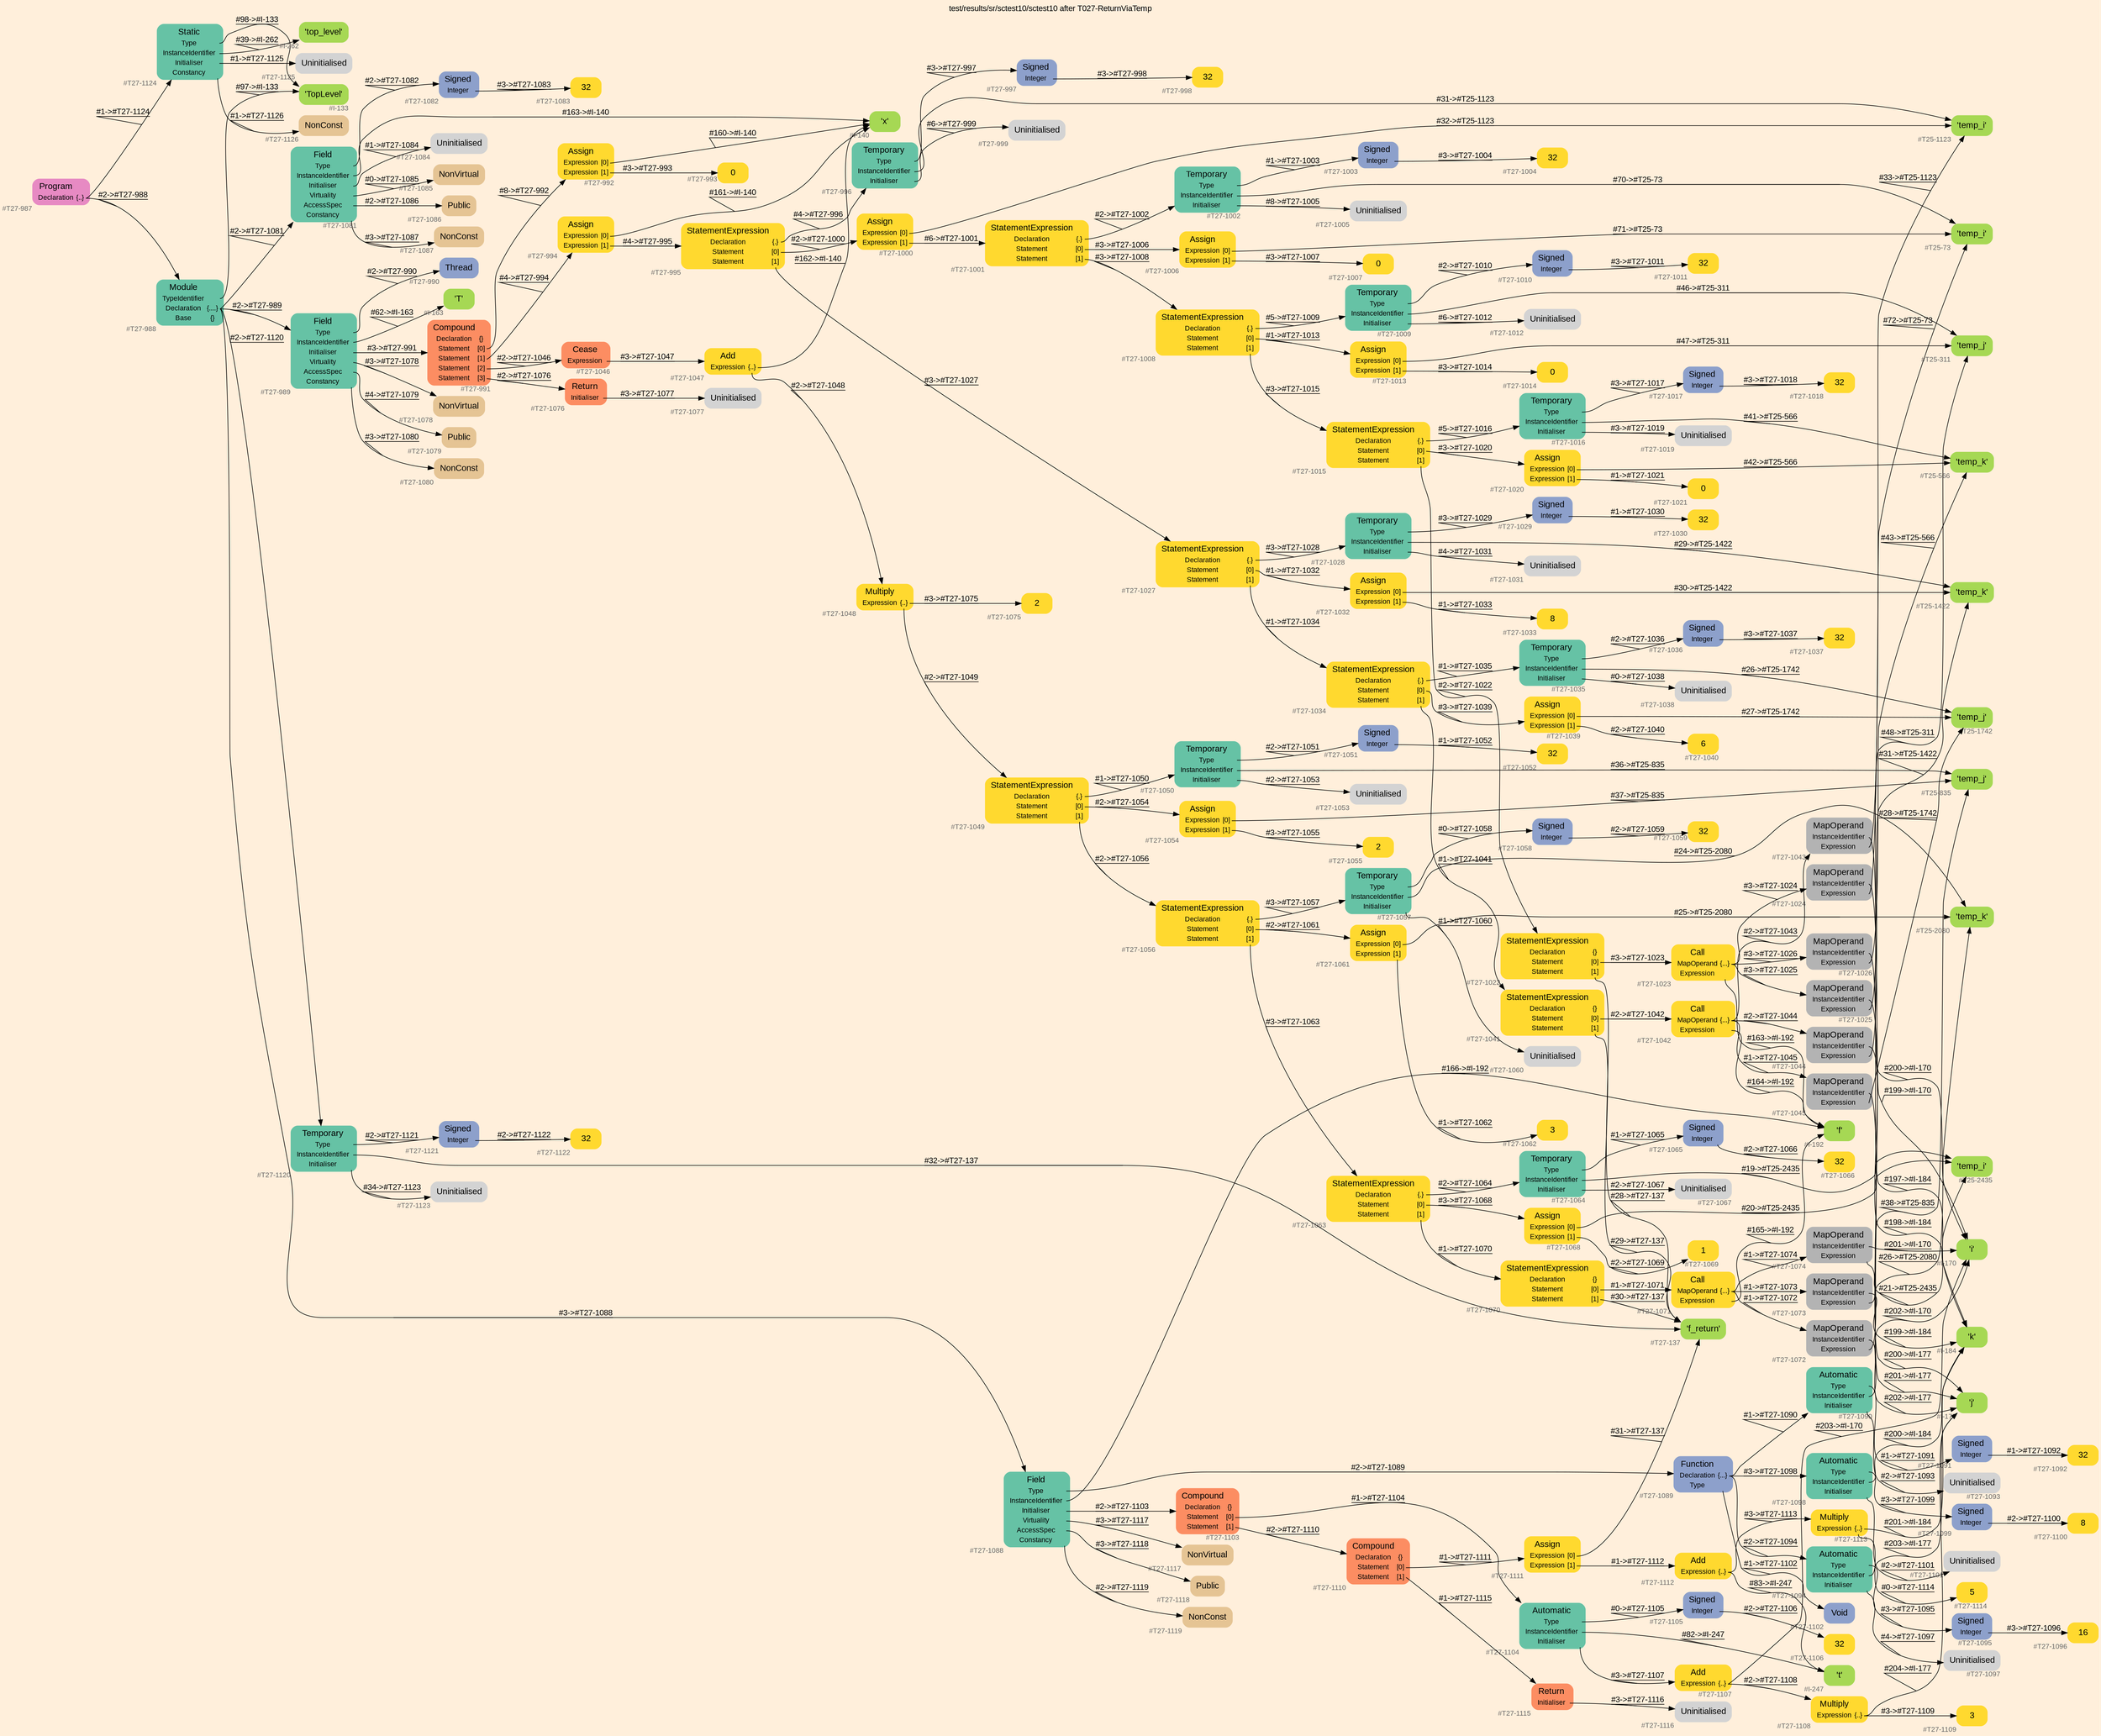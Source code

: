 digraph "test/results/sr/sctest10/sctest10 after T027-ReturnViaTemp" {
label = "test/results/sr/sctest10/sctest10 after T027-ReturnViaTemp"
labelloc = t
graph [
    rankdir = "LR"
    ranksep = 0.3
    bgcolor = antiquewhite1
    color = black
    fontcolor = black
    fontname = "Arial"
];
node [
    fontname = "Arial"
];
edge [
    fontname = "Arial"
];

// -------------------- node figure --------------------
// -------- block #T27-987 ----------
"#T27-987" [
    fillcolor = "/set28/4"
    xlabel = "#T27-987"
    fontsize = "12"
    fontcolor = grey40
    shape = "plaintext"
    label = <<TABLE BORDER="0" CELLBORDER="0" CELLSPACING="0">
     <TR><TD><FONT COLOR="black" POINT-SIZE="15">Program</FONT></TD></TR>
     <TR><TD><FONT COLOR="black" POINT-SIZE="12">Declaration</FONT></TD><TD PORT="port0"><FONT COLOR="black" POINT-SIZE="12">{..}</FONT></TD></TR>
    </TABLE>>
    style = "rounded,filled"
];

// -------- block #T27-988 ----------
"#T27-988" [
    fillcolor = "/set28/1"
    xlabel = "#T27-988"
    fontsize = "12"
    fontcolor = grey40
    shape = "plaintext"
    label = <<TABLE BORDER="0" CELLBORDER="0" CELLSPACING="0">
     <TR><TD><FONT COLOR="black" POINT-SIZE="15">Module</FONT></TD></TR>
     <TR><TD><FONT COLOR="black" POINT-SIZE="12">TypeIdentifier</FONT></TD><TD PORT="port0"></TD></TR>
     <TR><TD><FONT COLOR="black" POINT-SIZE="12">Declaration</FONT></TD><TD PORT="port1"><FONT COLOR="black" POINT-SIZE="12">{....}</FONT></TD></TR>
     <TR><TD><FONT COLOR="black" POINT-SIZE="12">Base</FONT></TD><TD PORT="port2"><FONT COLOR="black" POINT-SIZE="12">{}</FONT></TD></TR>
    </TABLE>>
    style = "rounded,filled"
];

// -------- block #I-133 ----------
"#I-133" [
    fillcolor = "/set28/5"
    xlabel = "#I-133"
    fontsize = "12"
    fontcolor = grey40
    shape = "plaintext"
    label = <<TABLE BORDER="0" CELLBORDER="0" CELLSPACING="0">
     <TR><TD><FONT COLOR="black" POINT-SIZE="15">'TopLevel'</FONT></TD></TR>
    </TABLE>>
    style = "rounded,filled"
];

// -------- block #T27-989 ----------
"#T27-989" [
    fillcolor = "/set28/1"
    xlabel = "#T27-989"
    fontsize = "12"
    fontcolor = grey40
    shape = "plaintext"
    label = <<TABLE BORDER="0" CELLBORDER="0" CELLSPACING="0">
     <TR><TD><FONT COLOR="black" POINT-SIZE="15">Field</FONT></TD></TR>
     <TR><TD><FONT COLOR="black" POINT-SIZE="12">Type</FONT></TD><TD PORT="port0"></TD></TR>
     <TR><TD><FONT COLOR="black" POINT-SIZE="12">InstanceIdentifier</FONT></TD><TD PORT="port1"></TD></TR>
     <TR><TD><FONT COLOR="black" POINT-SIZE="12">Initialiser</FONT></TD><TD PORT="port2"></TD></TR>
     <TR><TD><FONT COLOR="black" POINT-SIZE="12">Virtuality</FONT></TD><TD PORT="port3"></TD></TR>
     <TR><TD><FONT COLOR="black" POINT-SIZE="12">AccessSpec</FONT></TD><TD PORT="port4"></TD></TR>
     <TR><TD><FONT COLOR="black" POINT-SIZE="12">Constancy</FONT></TD><TD PORT="port5"></TD></TR>
    </TABLE>>
    style = "rounded,filled"
];

// -------- block #T27-990 ----------
"#T27-990" [
    fillcolor = "/set28/3"
    xlabel = "#T27-990"
    fontsize = "12"
    fontcolor = grey40
    shape = "plaintext"
    label = <<TABLE BORDER="0" CELLBORDER="0" CELLSPACING="0">
     <TR><TD><FONT COLOR="black" POINT-SIZE="15">Thread</FONT></TD></TR>
    </TABLE>>
    style = "rounded,filled"
];

// -------- block #I-163 ----------
"#I-163" [
    fillcolor = "/set28/5"
    xlabel = "#I-163"
    fontsize = "12"
    fontcolor = grey40
    shape = "plaintext"
    label = <<TABLE BORDER="0" CELLBORDER="0" CELLSPACING="0">
     <TR><TD><FONT COLOR="black" POINT-SIZE="15">'T'</FONT></TD></TR>
    </TABLE>>
    style = "rounded,filled"
];

// -------- block #T27-991 ----------
"#T27-991" [
    fillcolor = "/set28/2"
    xlabel = "#T27-991"
    fontsize = "12"
    fontcolor = grey40
    shape = "plaintext"
    label = <<TABLE BORDER="0" CELLBORDER="0" CELLSPACING="0">
     <TR><TD><FONT COLOR="black" POINT-SIZE="15">Compound</FONT></TD></TR>
     <TR><TD><FONT COLOR="black" POINT-SIZE="12">Declaration</FONT></TD><TD PORT="port0"><FONT COLOR="black" POINT-SIZE="12">{}</FONT></TD></TR>
     <TR><TD><FONT COLOR="black" POINT-SIZE="12">Statement</FONT></TD><TD PORT="port1"><FONT COLOR="black" POINT-SIZE="12">[0]</FONT></TD></TR>
     <TR><TD><FONT COLOR="black" POINT-SIZE="12">Statement</FONT></TD><TD PORT="port2"><FONT COLOR="black" POINT-SIZE="12">[1]</FONT></TD></TR>
     <TR><TD><FONT COLOR="black" POINT-SIZE="12">Statement</FONT></TD><TD PORT="port3"><FONT COLOR="black" POINT-SIZE="12">[2]</FONT></TD></TR>
     <TR><TD><FONT COLOR="black" POINT-SIZE="12">Statement</FONT></TD><TD PORT="port4"><FONT COLOR="black" POINT-SIZE="12">[3]</FONT></TD></TR>
    </TABLE>>
    style = "rounded,filled"
];

// -------- block #T27-992 ----------
"#T27-992" [
    fillcolor = "/set28/6"
    xlabel = "#T27-992"
    fontsize = "12"
    fontcolor = grey40
    shape = "plaintext"
    label = <<TABLE BORDER="0" CELLBORDER="0" CELLSPACING="0">
     <TR><TD><FONT COLOR="black" POINT-SIZE="15">Assign</FONT></TD></TR>
     <TR><TD><FONT COLOR="black" POINT-SIZE="12">Expression</FONT></TD><TD PORT="port0"><FONT COLOR="black" POINT-SIZE="12">[0]</FONT></TD></TR>
     <TR><TD><FONT COLOR="black" POINT-SIZE="12">Expression</FONT></TD><TD PORT="port1"><FONT COLOR="black" POINT-SIZE="12">[1]</FONT></TD></TR>
    </TABLE>>
    style = "rounded,filled"
];

// -------- block #I-140 ----------
"#I-140" [
    fillcolor = "/set28/5"
    xlabel = "#I-140"
    fontsize = "12"
    fontcolor = grey40
    shape = "plaintext"
    label = <<TABLE BORDER="0" CELLBORDER="0" CELLSPACING="0">
     <TR><TD><FONT COLOR="black" POINT-SIZE="15">'x'</FONT></TD></TR>
    </TABLE>>
    style = "rounded,filled"
];

// -------- block #T27-993 ----------
"#T27-993" [
    fillcolor = "/set28/6"
    xlabel = "#T27-993"
    fontsize = "12"
    fontcolor = grey40
    shape = "plaintext"
    label = <<TABLE BORDER="0" CELLBORDER="0" CELLSPACING="0">
     <TR><TD><FONT COLOR="black" POINT-SIZE="15">0</FONT></TD></TR>
    </TABLE>>
    style = "rounded,filled"
];

// -------- block #T27-994 ----------
"#T27-994" [
    fillcolor = "/set28/6"
    xlabel = "#T27-994"
    fontsize = "12"
    fontcolor = grey40
    shape = "plaintext"
    label = <<TABLE BORDER="0" CELLBORDER="0" CELLSPACING="0">
     <TR><TD><FONT COLOR="black" POINT-SIZE="15">Assign</FONT></TD></TR>
     <TR><TD><FONT COLOR="black" POINT-SIZE="12">Expression</FONT></TD><TD PORT="port0"><FONT COLOR="black" POINT-SIZE="12">[0]</FONT></TD></TR>
     <TR><TD><FONT COLOR="black" POINT-SIZE="12">Expression</FONT></TD><TD PORT="port1"><FONT COLOR="black" POINT-SIZE="12">[1]</FONT></TD></TR>
    </TABLE>>
    style = "rounded,filled"
];

// -------- block #T27-995 ----------
"#T27-995" [
    fillcolor = "/set28/6"
    xlabel = "#T27-995"
    fontsize = "12"
    fontcolor = grey40
    shape = "plaintext"
    label = <<TABLE BORDER="0" CELLBORDER="0" CELLSPACING="0">
     <TR><TD><FONT COLOR="black" POINT-SIZE="15">StatementExpression</FONT></TD></TR>
     <TR><TD><FONT COLOR="black" POINT-SIZE="12">Declaration</FONT></TD><TD PORT="port0"><FONT COLOR="black" POINT-SIZE="12">{.}</FONT></TD></TR>
     <TR><TD><FONT COLOR="black" POINT-SIZE="12">Statement</FONT></TD><TD PORT="port1"><FONT COLOR="black" POINT-SIZE="12">[0]</FONT></TD></TR>
     <TR><TD><FONT COLOR="black" POINT-SIZE="12">Statement</FONT></TD><TD PORT="port2"><FONT COLOR="black" POINT-SIZE="12">[1]</FONT></TD></TR>
    </TABLE>>
    style = "rounded,filled"
];

// -------- block #T27-996 ----------
"#T27-996" [
    fillcolor = "/set28/1"
    xlabel = "#T27-996"
    fontsize = "12"
    fontcolor = grey40
    shape = "plaintext"
    label = <<TABLE BORDER="0" CELLBORDER="0" CELLSPACING="0">
     <TR><TD><FONT COLOR="black" POINT-SIZE="15">Temporary</FONT></TD></TR>
     <TR><TD><FONT COLOR="black" POINT-SIZE="12">Type</FONT></TD><TD PORT="port0"></TD></TR>
     <TR><TD><FONT COLOR="black" POINT-SIZE="12">InstanceIdentifier</FONT></TD><TD PORT="port1"></TD></TR>
     <TR><TD><FONT COLOR="black" POINT-SIZE="12">Initialiser</FONT></TD><TD PORT="port2"></TD></TR>
    </TABLE>>
    style = "rounded,filled"
];

// -------- block #T27-997 ----------
"#T27-997" [
    fillcolor = "/set28/3"
    xlabel = "#T27-997"
    fontsize = "12"
    fontcolor = grey40
    shape = "plaintext"
    label = <<TABLE BORDER="0" CELLBORDER="0" CELLSPACING="0">
     <TR><TD><FONT COLOR="black" POINT-SIZE="15">Signed</FONT></TD></TR>
     <TR><TD><FONT COLOR="black" POINT-SIZE="12">Integer</FONT></TD><TD PORT="port0"></TD></TR>
    </TABLE>>
    style = "rounded,filled"
];

// -------- block #T27-998 ----------
"#T27-998" [
    fillcolor = "/set28/6"
    xlabel = "#T27-998"
    fontsize = "12"
    fontcolor = grey40
    shape = "plaintext"
    label = <<TABLE BORDER="0" CELLBORDER="0" CELLSPACING="0">
     <TR><TD><FONT COLOR="black" POINT-SIZE="15">32</FONT></TD></TR>
    </TABLE>>
    style = "rounded,filled"
];

// -------- block #T25-1123 ----------
"#T25-1123" [
    fillcolor = "/set28/5"
    xlabel = "#T25-1123"
    fontsize = "12"
    fontcolor = grey40
    shape = "plaintext"
    label = <<TABLE BORDER="0" CELLBORDER="0" CELLSPACING="0">
     <TR><TD><FONT COLOR="black" POINT-SIZE="15">'temp_i'</FONT></TD></TR>
    </TABLE>>
    style = "rounded,filled"
];

// -------- block #T27-999 ----------
"#T27-999" [
    xlabel = "#T27-999"
    fontsize = "12"
    fontcolor = grey40
    shape = "plaintext"
    label = <<TABLE BORDER="0" CELLBORDER="0" CELLSPACING="0">
     <TR><TD><FONT COLOR="black" POINT-SIZE="15">Uninitialised</FONT></TD></TR>
    </TABLE>>
    style = "rounded,filled"
];

// -------- block #T27-1000 ----------
"#T27-1000" [
    fillcolor = "/set28/6"
    xlabel = "#T27-1000"
    fontsize = "12"
    fontcolor = grey40
    shape = "plaintext"
    label = <<TABLE BORDER="0" CELLBORDER="0" CELLSPACING="0">
     <TR><TD><FONT COLOR="black" POINT-SIZE="15">Assign</FONT></TD></TR>
     <TR><TD><FONT COLOR="black" POINT-SIZE="12">Expression</FONT></TD><TD PORT="port0"><FONT COLOR="black" POINT-SIZE="12">[0]</FONT></TD></TR>
     <TR><TD><FONT COLOR="black" POINT-SIZE="12">Expression</FONT></TD><TD PORT="port1"><FONT COLOR="black" POINT-SIZE="12">[1]</FONT></TD></TR>
    </TABLE>>
    style = "rounded,filled"
];

// -------- block #T27-1001 ----------
"#T27-1001" [
    fillcolor = "/set28/6"
    xlabel = "#T27-1001"
    fontsize = "12"
    fontcolor = grey40
    shape = "plaintext"
    label = <<TABLE BORDER="0" CELLBORDER="0" CELLSPACING="0">
     <TR><TD><FONT COLOR="black" POINT-SIZE="15">StatementExpression</FONT></TD></TR>
     <TR><TD><FONT COLOR="black" POINT-SIZE="12">Declaration</FONT></TD><TD PORT="port0"><FONT COLOR="black" POINT-SIZE="12">{.}</FONT></TD></TR>
     <TR><TD><FONT COLOR="black" POINT-SIZE="12">Statement</FONT></TD><TD PORT="port1"><FONT COLOR="black" POINT-SIZE="12">[0]</FONT></TD></TR>
     <TR><TD><FONT COLOR="black" POINT-SIZE="12">Statement</FONT></TD><TD PORT="port2"><FONT COLOR="black" POINT-SIZE="12">[1]</FONT></TD></TR>
    </TABLE>>
    style = "rounded,filled"
];

// -------- block #T27-1002 ----------
"#T27-1002" [
    fillcolor = "/set28/1"
    xlabel = "#T27-1002"
    fontsize = "12"
    fontcolor = grey40
    shape = "plaintext"
    label = <<TABLE BORDER="0" CELLBORDER="0" CELLSPACING="0">
     <TR><TD><FONT COLOR="black" POINT-SIZE="15">Temporary</FONT></TD></TR>
     <TR><TD><FONT COLOR="black" POINT-SIZE="12">Type</FONT></TD><TD PORT="port0"></TD></TR>
     <TR><TD><FONT COLOR="black" POINT-SIZE="12">InstanceIdentifier</FONT></TD><TD PORT="port1"></TD></TR>
     <TR><TD><FONT COLOR="black" POINT-SIZE="12">Initialiser</FONT></TD><TD PORT="port2"></TD></TR>
    </TABLE>>
    style = "rounded,filled"
];

// -------- block #T27-1003 ----------
"#T27-1003" [
    fillcolor = "/set28/3"
    xlabel = "#T27-1003"
    fontsize = "12"
    fontcolor = grey40
    shape = "plaintext"
    label = <<TABLE BORDER="0" CELLBORDER="0" CELLSPACING="0">
     <TR><TD><FONT COLOR="black" POINT-SIZE="15">Signed</FONT></TD></TR>
     <TR><TD><FONT COLOR="black" POINT-SIZE="12">Integer</FONT></TD><TD PORT="port0"></TD></TR>
    </TABLE>>
    style = "rounded,filled"
];

// -------- block #T27-1004 ----------
"#T27-1004" [
    fillcolor = "/set28/6"
    xlabel = "#T27-1004"
    fontsize = "12"
    fontcolor = grey40
    shape = "plaintext"
    label = <<TABLE BORDER="0" CELLBORDER="0" CELLSPACING="0">
     <TR><TD><FONT COLOR="black" POINT-SIZE="15">32</FONT></TD></TR>
    </TABLE>>
    style = "rounded,filled"
];

// -------- block #T25-73 ----------
"#T25-73" [
    fillcolor = "/set28/5"
    xlabel = "#T25-73"
    fontsize = "12"
    fontcolor = grey40
    shape = "plaintext"
    label = <<TABLE BORDER="0" CELLBORDER="0" CELLSPACING="0">
     <TR><TD><FONT COLOR="black" POINT-SIZE="15">'temp_i'</FONT></TD></TR>
    </TABLE>>
    style = "rounded,filled"
];

// -------- block #T27-1005 ----------
"#T27-1005" [
    xlabel = "#T27-1005"
    fontsize = "12"
    fontcolor = grey40
    shape = "plaintext"
    label = <<TABLE BORDER="0" CELLBORDER="0" CELLSPACING="0">
     <TR><TD><FONT COLOR="black" POINT-SIZE="15">Uninitialised</FONT></TD></TR>
    </TABLE>>
    style = "rounded,filled"
];

// -------- block #T27-1006 ----------
"#T27-1006" [
    fillcolor = "/set28/6"
    xlabel = "#T27-1006"
    fontsize = "12"
    fontcolor = grey40
    shape = "plaintext"
    label = <<TABLE BORDER="0" CELLBORDER="0" CELLSPACING="0">
     <TR><TD><FONT COLOR="black" POINT-SIZE="15">Assign</FONT></TD></TR>
     <TR><TD><FONT COLOR="black" POINT-SIZE="12">Expression</FONT></TD><TD PORT="port0"><FONT COLOR="black" POINT-SIZE="12">[0]</FONT></TD></TR>
     <TR><TD><FONT COLOR="black" POINT-SIZE="12">Expression</FONT></TD><TD PORT="port1"><FONT COLOR="black" POINT-SIZE="12">[1]</FONT></TD></TR>
    </TABLE>>
    style = "rounded,filled"
];

// -------- block #T27-1007 ----------
"#T27-1007" [
    fillcolor = "/set28/6"
    xlabel = "#T27-1007"
    fontsize = "12"
    fontcolor = grey40
    shape = "plaintext"
    label = <<TABLE BORDER="0" CELLBORDER="0" CELLSPACING="0">
     <TR><TD><FONT COLOR="black" POINT-SIZE="15">0</FONT></TD></TR>
    </TABLE>>
    style = "rounded,filled"
];

// -------- block #T27-1008 ----------
"#T27-1008" [
    fillcolor = "/set28/6"
    xlabel = "#T27-1008"
    fontsize = "12"
    fontcolor = grey40
    shape = "plaintext"
    label = <<TABLE BORDER="0" CELLBORDER="0" CELLSPACING="0">
     <TR><TD><FONT COLOR="black" POINT-SIZE="15">StatementExpression</FONT></TD></TR>
     <TR><TD><FONT COLOR="black" POINT-SIZE="12">Declaration</FONT></TD><TD PORT="port0"><FONT COLOR="black" POINT-SIZE="12">{.}</FONT></TD></TR>
     <TR><TD><FONT COLOR="black" POINT-SIZE="12">Statement</FONT></TD><TD PORT="port1"><FONT COLOR="black" POINT-SIZE="12">[0]</FONT></TD></TR>
     <TR><TD><FONT COLOR="black" POINT-SIZE="12">Statement</FONT></TD><TD PORT="port2"><FONT COLOR="black" POINT-SIZE="12">[1]</FONT></TD></TR>
    </TABLE>>
    style = "rounded,filled"
];

// -------- block #T27-1009 ----------
"#T27-1009" [
    fillcolor = "/set28/1"
    xlabel = "#T27-1009"
    fontsize = "12"
    fontcolor = grey40
    shape = "plaintext"
    label = <<TABLE BORDER="0" CELLBORDER="0" CELLSPACING="0">
     <TR><TD><FONT COLOR="black" POINT-SIZE="15">Temporary</FONT></TD></TR>
     <TR><TD><FONT COLOR="black" POINT-SIZE="12">Type</FONT></TD><TD PORT="port0"></TD></TR>
     <TR><TD><FONT COLOR="black" POINT-SIZE="12">InstanceIdentifier</FONT></TD><TD PORT="port1"></TD></TR>
     <TR><TD><FONT COLOR="black" POINT-SIZE="12">Initialiser</FONT></TD><TD PORT="port2"></TD></TR>
    </TABLE>>
    style = "rounded,filled"
];

// -------- block #T27-1010 ----------
"#T27-1010" [
    fillcolor = "/set28/3"
    xlabel = "#T27-1010"
    fontsize = "12"
    fontcolor = grey40
    shape = "plaintext"
    label = <<TABLE BORDER="0" CELLBORDER="0" CELLSPACING="0">
     <TR><TD><FONT COLOR="black" POINT-SIZE="15">Signed</FONT></TD></TR>
     <TR><TD><FONT COLOR="black" POINT-SIZE="12">Integer</FONT></TD><TD PORT="port0"></TD></TR>
    </TABLE>>
    style = "rounded,filled"
];

// -------- block #T27-1011 ----------
"#T27-1011" [
    fillcolor = "/set28/6"
    xlabel = "#T27-1011"
    fontsize = "12"
    fontcolor = grey40
    shape = "plaintext"
    label = <<TABLE BORDER="0" CELLBORDER="0" CELLSPACING="0">
     <TR><TD><FONT COLOR="black" POINT-SIZE="15">32</FONT></TD></TR>
    </TABLE>>
    style = "rounded,filled"
];

// -------- block #T25-311 ----------
"#T25-311" [
    fillcolor = "/set28/5"
    xlabel = "#T25-311"
    fontsize = "12"
    fontcolor = grey40
    shape = "plaintext"
    label = <<TABLE BORDER="0" CELLBORDER="0" CELLSPACING="0">
     <TR><TD><FONT COLOR="black" POINT-SIZE="15">'temp_j'</FONT></TD></TR>
    </TABLE>>
    style = "rounded,filled"
];

// -------- block #T27-1012 ----------
"#T27-1012" [
    xlabel = "#T27-1012"
    fontsize = "12"
    fontcolor = grey40
    shape = "plaintext"
    label = <<TABLE BORDER="0" CELLBORDER="0" CELLSPACING="0">
     <TR><TD><FONT COLOR="black" POINT-SIZE="15">Uninitialised</FONT></TD></TR>
    </TABLE>>
    style = "rounded,filled"
];

// -------- block #T27-1013 ----------
"#T27-1013" [
    fillcolor = "/set28/6"
    xlabel = "#T27-1013"
    fontsize = "12"
    fontcolor = grey40
    shape = "plaintext"
    label = <<TABLE BORDER="0" CELLBORDER="0" CELLSPACING="0">
     <TR><TD><FONT COLOR="black" POINT-SIZE="15">Assign</FONT></TD></TR>
     <TR><TD><FONT COLOR="black" POINT-SIZE="12">Expression</FONT></TD><TD PORT="port0"><FONT COLOR="black" POINT-SIZE="12">[0]</FONT></TD></TR>
     <TR><TD><FONT COLOR="black" POINT-SIZE="12">Expression</FONT></TD><TD PORT="port1"><FONT COLOR="black" POINT-SIZE="12">[1]</FONT></TD></TR>
    </TABLE>>
    style = "rounded,filled"
];

// -------- block #T27-1014 ----------
"#T27-1014" [
    fillcolor = "/set28/6"
    xlabel = "#T27-1014"
    fontsize = "12"
    fontcolor = grey40
    shape = "plaintext"
    label = <<TABLE BORDER="0" CELLBORDER="0" CELLSPACING="0">
     <TR><TD><FONT COLOR="black" POINT-SIZE="15">0</FONT></TD></TR>
    </TABLE>>
    style = "rounded,filled"
];

// -------- block #T27-1015 ----------
"#T27-1015" [
    fillcolor = "/set28/6"
    xlabel = "#T27-1015"
    fontsize = "12"
    fontcolor = grey40
    shape = "plaintext"
    label = <<TABLE BORDER="0" CELLBORDER="0" CELLSPACING="0">
     <TR><TD><FONT COLOR="black" POINT-SIZE="15">StatementExpression</FONT></TD></TR>
     <TR><TD><FONT COLOR="black" POINT-SIZE="12">Declaration</FONT></TD><TD PORT="port0"><FONT COLOR="black" POINT-SIZE="12">{.}</FONT></TD></TR>
     <TR><TD><FONT COLOR="black" POINT-SIZE="12">Statement</FONT></TD><TD PORT="port1"><FONT COLOR="black" POINT-SIZE="12">[0]</FONT></TD></TR>
     <TR><TD><FONT COLOR="black" POINT-SIZE="12">Statement</FONT></TD><TD PORT="port2"><FONT COLOR="black" POINT-SIZE="12">[1]</FONT></TD></TR>
    </TABLE>>
    style = "rounded,filled"
];

// -------- block #T27-1016 ----------
"#T27-1016" [
    fillcolor = "/set28/1"
    xlabel = "#T27-1016"
    fontsize = "12"
    fontcolor = grey40
    shape = "plaintext"
    label = <<TABLE BORDER="0" CELLBORDER="0" CELLSPACING="0">
     <TR><TD><FONT COLOR="black" POINT-SIZE="15">Temporary</FONT></TD></TR>
     <TR><TD><FONT COLOR="black" POINT-SIZE="12">Type</FONT></TD><TD PORT="port0"></TD></TR>
     <TR><TD><FONT COLOR="black" POINT-SIZE="12">InstanceIdentifier</FONT></TD><TD PORT="port1"></TD></TR>
     <TR><TD><FONT COLOR="black" POINT-SIZE="12">Initialiser</FONT></TD><TD PORT="port2"></TD></TR>
    </TABLE>>
    style = "rounded,filled"
];

// -------- block #T27-1017 ----------
"#T27-1017" [
    fillcolor = "/set28/3"
    xlabel = "#T27-1017"
    fontsize = "12"
    fontcolor = grey40
    shape = "plaintext"
    label = <<TABLE BORDER="0" CELLBORDER="0" CELLSPACING="0">
     <TR><TD><FONT COLOR="black" POINT-SIZE="15">Signed</FONT></TD></TR>
     <TR><TD><FONT COLOR="black" POINT-SIZE="12">Integer</FONT></TD><TD PORT="port0"></TD></TR>
    </TABLE>>
    style = "rounded,filled"
];

// -------- block #T27-1018 ----------
"#T27-1018" [
    fillcolor = "/set28/6"
    xlabel = "#T27-1018"
    fontsize = "12"
    fontcolor = grey40
    shape = "plaintext"
    label = <<TABLE BORDER="0" CELLBORDER="0" CELLSPACING="0">
     <TR><TD><FONT COLOR="black" POINT-SIZE="15">32</FONT></TD></TR>
    </TABLE>>
    style = "rounded,filled"
];

// -------- block #T25-566 ----------
"#T25-566" [
    fillcolor = "/set28/5"
    xlabel = "#T25-566"
    fontsize = "12"
    fontcolor = grey40
    shape = "plaintext"
    label = <<TABLE BORDER="0" CELLBORDER="0" CELLSPACING="0">
     <TR><TD><FONT COLOR="black" POINT-SIZE="15">'temp_k'</FONT></TD></TR>
    </TABLE>>
    style = "rounded,filled"
];

// -------- block #T27-1019 ----------
"#T27-1019" [
    xlabel = "#T27-1019"
    fontsize = "12"
    fontcolor = grey40
    shape = "plaintext"
    label = <<TABLE BORDER="0" CELLBORDER="0" CELLSPACING="0">
     <TR><TD><FONT COLOR="black" POINT-SIZE="15">Uninitialised</FONT></TD></TR>
    </TABLE>>
    style = "rounded,filled"
];

// -------- block #T27-1020 ----------
"#T27-1020" [
    fillcolor = "/set28/6"
    xlabel = "#T27-1020"
    fontsize = "12"
    fontcolor = grey40
    shape = "plaintext"
    label = <<TABLE BORDER="0" CELLBORDER="0" CELLSPACING="0">
     <TR><TD><FONT COLOR="black" POINT-SIZE="15">Assign</FONT></TD></TR>
     <TR><TD><FONT COLOR="black" POINT-SIZE="12">Expression</FONT></TD><TD PORT="port0"><FONT COLOR="black" POINT-SIZE="12">[0]</FONT></TD></TR>
     <TR><TD><FONT COLOR="black" POINT-SIZE="12">Expression</FONT></TD><TD PORT="port1"><FONT COLOR="black" POINT-SIZE="12">[1]</FONT></TD></TR>
    </TABLE>>
    style = "rounded,filled"
];

// -------- block #T27-1021 ----------
"#T27-1021" [
    fillcolor = "/set28/6"
    xlabel = "#T27-1021"
    fontsize = "12"
    fontcolor = grey40
    shape = "plaintext"
    label = <<TABLE BORDER="0" CELLBORDER="0" CELLSPACING="0">
     <TR><TD><FONT COLOR="black" POINT-SIZE="15">0</FONT></TD></TR>
    </TABLE>>
    style = "rounded,filled"
];

// -------- block #T27-1022 ----------
"#T27-1022" [
    fillcolor = "/set28/6"
    xlabel = "#T27-1022"
    fontsize = "12"
    fontcolor = grey40
    shape = "plaintext"
    label = <<TABLE BORDER="0" CELLBORDER="0" CELLSPACING="0">
     <TR><TD><FONT COLOR="black" POINT-SIZE="15">StatementExpression</FONT></TD></TR>
     <TR><TD><FONT COLOR="black" POINT-SIZE="12">Declaration</FONT></TD><TD PORT="port0"><FONT COLOR="black" POINT-SIZE="12">{}</FONT></TD></TR>
     <TR><TD><FONT COLOR="black" POINT-SIZE="12">Statement</FONT></TD><TD PORT="port1"><FONT COLOR="black" POINT-SIZE="12">[0]</FONT></TD></TR>
     <TR><TD><FONT COLOR="black" POINT-SIZE="12">Statement</FONT></TD><TD PORT="port2"><FONT COLOR="black" POINT-SIZE="12">[1]</FONT></TD></TR>
    </TABLE>>
    style = "rounded,filled"
];

// -------- block #T27-1023 ----------
"#T27-1023" [
    fillcolor = "/set28/6"
    xlabel = "#T27-1023"
    fontsize = "12"
    fontcolor = grey40
    shape = "plaintext"
    label = <<TABLE BORDER="0" CELLBORDER="0" CELLSPACING="0">
     <TR><TD><FONT COLOR="black" POINT-SIZE="15">Call</FONT></TD></TR>
     <TR><TD><FONT COLOR="black" POINT-SIZE="12">MapOperand</FONT></TD><TD PORT="port0"><FONT COLOR="black" POINT-SIZE="12">{...}</FONT></TD></TR>
     <TR><TD><FONT COLOR="black" POINT-SIZE="12">Expression</FONT></TD><TD PORT="port1"></TD></TR>
    </TABLE>>
    style = "rounded,filled"
];

// -------- block #T27-1024 ----------
"#T27-1024" [
    fillcolor = "/set28/8"
    xlabel = "#T27-1024"
    fontsize = "12"
    fontcolor = grey40
    shape = "plaintext"
    label = <<TABLE BORDER="0" CELLBORDER="0" CELLSPACING="0">
     <TR><TD><FONT COLOR="black" POINT-SIZE="15">MapOperand</FONT></TD></TR>
     <TR><TD><FONT COLOR="black" POINT-SIZE="12">InstanceIdentifier</FONT></TD><TD PORT="port0"></TD></TR>
     <TR><TD><FONT COLOR="black" POINT-SIZE="12">Expression</FONT></TD><TD PORT="port1"></TD></TR>
    </TABLE>>
    style = "rounded,filled"
];

// -------- block #I-170 ----------
"#I-170" [
    fillcolor = "/set28/5"
    xlabel = "#I-170"
    fontsize = "12"
    fontcolor = grey40
    shape = "plaintext"
    label = <<TABLE BORDER="0" CELLBORDER="0" CELLSPACING="0">
     <TR><TD><FONT COLOR="black" POINT-SIZE="15">'i'</FONT></TD></TR>
    </TABLE>>
    style = "rounded,filled"
];

// -------- block #T27-1025 ----------
"#T27-1025" [
    fillcolor = "/set28/8"
    xlabel = "#T27-1025"
    fontsize = "12"
    fontcolor = grey40
    shape = "plaintext"
    label = <<TABLE BORDER="0" CELLBORDER="0" CELLSPACING="0">
     <TR><TD><FONT COLOR="black" POINT-SIZE="15">MapOperand</FONT></TD></TR>
     <TR><TD><FONT COLOR="black" POINT-SIZE="12">InstanceIdentifier</FONT></TD><TD PORT="port0"></TD></TR>
     <TR><TD><FONT COLOR="black" POINT-SIZE="12">Expression</FONT></TD><TD PORT="port1"></TD></TR>
    </TABLE>>
    style = "rounded,filled"
];

// -------- block #I-177 ----------
"#I-177" [
    fillcolor = "/set28/5"
    xlabel = "#I-177"
    fontsize = "12"
    fontcolor = grey40
    shape = "plaintext"
    label = <<TABLE BORDER="0" CELLBORDER="0" CELLSPACING="0">
     <TR><TD><FONT COLOR="black" POINT-SIZE="15">'j'</FONT></TD></TR>
    </TABLE>>
    style = "rounded,filled"
];

// -------- block #T27-1026 ----------
"#T27-1026" [
    fillcolor = "/set28/8"
    xlabel = "#T27-1026"
    fontsize = "12"
    fontcolor = grey40
    shape = "plaintext"
    label = <<TABLE BORDER="0" CELLBORDER="0" CELLSPACING="0">
     <TR><TD><FONT COLOR="black" POINT-SIZE="15">MapOperand</FONT></TD></TR>
     <TR><TD><FONT COLOR="black" POINT-SIZE="12">InstanceIdentifier</FONT></TD><TD PORT="port0"></TD></TR>
     <TR><TD><FONT COLOR="black" POINT-SIZE="12">Expression</FONT></TD><TD PORT="port1"></TD></TR>
    </TABLE>>
    style = "rounded,filled"
];

// -------- block #I-184 ----------
"#I-184" [
    fillcolor = "/set28/5"
    xlabel = "#I-184"
    fontsize = "12"
    fontcolor = grey40
    shape = "plaintext"
    label = <<TABLE BORDER="0" CELLBORDER="0" CELLSPACING="0">
     <TR><TD><FONT COLOR="black" POINT-SIZE="15">'k'</FONT></TD></TR>
    </TABLE>>
    style = "rounded,filled"
];

// -------- block #I-192 ----------
"#I-192" [
    fillcolor = "/set28/5"
    xlabel = "#I-192"
    fontsize = "12"
    fontcolor = grey40
    shape = "plaintext"
    label = <<TABLE BORDER="0" CELLBORDER="0" CELLSPACING="0">
     <TR><TD><FONT COLOR="black" POINT-SIZE="15">'f'</FONT></TD></TR>
    </TABLE>>
    style = "rounded,filled"
];

// -------- block #T27-137 ----------
"#T27-137" [
    fillcolor = "/set28/5"
    xlabel = "#T27-137"
    fontsize = "12"
    fontcolor = grey40
    shape = "plaintext"
    label = <<TABLE BORDER="0" CELLBORDER="0" CELLSPACING="0">
     <TR><TD><FONT COLOR="black" POINT-SIZE="15">'f_return'</FONT></TD></TR>
    </TABLE>>
    style = "rounded,filled"
];

// -------- block #T27-1027 ----------
"#T27-1027" [
    fillcolor = "/set28/6"
    xlabel = "#T27-1027"
    fontsize = "12"
    fontcolor = grey40
    shape = "plaintext"
    label = <<TABLE BORDER="0" CELLBORDER="0" CELLSPACING="0">
     <TR><TD><FONT COLOR="black" POINT-SIZE="15">StatementExpression</FONT></TD></TR>
     <TR><TD><FONT COLOR="black" POINT-SIZE="12">Declaration</FONT></TD><TD PORT="port0"><FONT COLOR="black" POINT-SIZE="12">{.}</FONT></TD></TR>
     <TR><TD><FONT COLOR="black" POINT-SIZE="12">Statement</FONT></TD><TD PORT="port1"><FONT COLOR="black" POINT-SIZE="12">[0]</FONT></TD></TR>
     <TR><TD><FONT COLOR="black" POINT-SIZE="12">Statement</FONT></TD><TD PORT="port2"><FONT COLOR="black" POINT-SIZE="12">[1]</FONT></TD></TR>
    </TABLE>>
    style = "rounded,filled"
];

// -------- block #T27-1028 ----------
"#T27-1028" [
    fillcolor = "/set28/1"
    xlabel = "#T27-1028"
    fontsize = "12"
    fontcolor = grey40
    shape = "plaintext"
    label = <<TABLE BORDER="0" CELLBORDER="0" CELLSPACING="0">
     <TR><TD><FONT COLOR="black" POINT-SIZE="15">Temporary</FONT></TD></TR>
     <TR><TD><FONT COLOR="black" POINT-SIZE="12">Type</FONT></TD><TD PORT="port0"></TD></TR>
     <TR><TD><FONT COLOR="black" POINT-SIZE="12">InstanceIdentifier</FONT></TD><TD PORT="port1"></TD></TR>
     <TR><TD><FONT COLOR="black" POINT-SIZE="12">Initialiser</FONT></TD><TD PORT="port2"></TD></TR>
    </TABLE>>
    style = "rounded,filled"
];

// -------- block #T27-1029 ----------
"#T27-1029" [
    fillcolor = "/set28/3"
    xlabel = "#T27-1029"
    fontsize = "12"
    fontcolor = grey40
    shape = "plaintext"
    label = <<TABLE BORDER="0" CELLBORDER="0" CELLSPACING="0">
     <TR><TD><FONT COLOR="black" POINT-SIZE="15">Signed</FONT></TD></TR>
     <TR><TD><FONT COLOR="black" POINT-SIZE="12">Integer</FONT></TD><TD PORT="port0"></TD></TR>
    </TABLE>>
    style = "rounded,filled"
];

// -------- block #T27-1030 ----------
"#T27-1030" [
    fillcolor = "/set28/6"
    xlabel = "#T27-1030"
    fontsize = "12"
    fontcolor = grey40
    shape = "plaintext"
    label = <<TABLE BORDER="0" CELLBORDER="0" CELLSPACING="0">
     <TR><TD><FONT COLOR="black" POINT-SIZE="15">32</FONT></TD></TR>
    </TABLE>>
    style = "rounded,filled"
];

// -------- block #T25-1422 ----------
"#T25-1422" [
    fillcolor = "/set28/5"
    xlabel = "#T25-1422"
    fontsize = "12"
    fontcolor = grey40
    shape = "plaintext"
    label = <<TABLE BORDER="0" CELLBORDER="0" CELLSPACING="0">
     <TR><TD><FONT COLOR="black" POINT-SIZE="15">'temp_k'</FONT></TD></TR>
    </TABLE>>
    style = "rounded,filled"
];

// -------- block #T27-1031 ----------
"#T27-1031" [
    xlabel = "#T27-1031"
    fontsize = "12"
    fontcolor = grey40
    shape = "plaintext"
    label = <<TABLE BORDER="0" CELLBORDER="0" CELLSPACING="0">
     <TR><TD><FONT COLOR="black" POINT-SIZE="15">Uninitialised</FONT></TD></TR>
    </TABLE>>
    style = "rounded,filled"
];

// -------- block #T27-1032 ----------
"#T27-1032" [
    fillcolor = "/set28/6"
    xlabel = "#T27-1032"
    fontsize = "12"
    fontcolor = grey40
    shape = "plaintext"
    label = <<TABLE BORDER="0" CELLBORDER="0" CELLSPACING="0">
     <TR><TD><FONT COLOR="black" POINT-SIZE="15">Assign</FONT></TD></TR>
     <TR><TD><FONT COLOR="black" POINT-SIZE="12">Expression</FONT></TD><TD PORT="port0"><FONT COLOR="black" POINT-SIZE="12">[0]</FONT></TD></TR>
     <TR><TD><FONT COLOR="black" POINT-SIZE="12">Expression</FONT></TD><TD PORT="port1"><FONT COLOR="black" POINT-SIZE="12">[1]</FONT></TD></TR>
    </TABLE>>
    style = "rounded,filled"
];

// -------- block #T27-1033 ----------
"#T27-1033" [
    fillcolor = "/set28/6"
    xlabel = "#T27-1033"
    fontsize = "12"
    fontcolor = grey40
    shape = "plaintext"
    label = <<TABLE BORDER="0" CELLBORDER="0" CELLSPACING="0">
     <TR><TD><FONT COLOR="black" POINT-SIZE="15">8</FONT></TD></TR>
    </TABLE>>
    style = "rounded,filled"
];

// -------- block #T27-1034 ----------
"#T27-1034" [
    fillcolor = "/set28/6"
    xlabel = "#T27-1034"
    fontsize = "12"
    fontcolor = grey40
    shape = "plaintext"
    label = <<TABLE BORDER="0" CELLBORDER="0" CELLSPACING="0">
     <TR><TD><FONT COLOR="black" POINT-SIZE="15">StatementExpression</FONT></TD></TR>
     <TR><TD><FONT COLOR="black" POINT-SIZE="12">Declaration</FONT></TD><TD PORT="port0"><FONT COLOR="black" POINT-SIZE="12">{.}</FONT></TD></TR>
     <TR><TD><FONT COLOR="black" POINT-SIZE="12">Statement</FONT></TD><TD PORT="port1"><FONT COLOR="black" POINT-SIZE="12">[0]</FONT></TD></TR>
     <TR><TD><FONT COLOR="black" POINT-SIZE="12">Statement</FONT></TD><TD PORT="port2"><FONT COLOR="black" POINT-SIZE="12">[1]</FONT></TD></TR>
    </TABLE>>
    style = "rounded,filled"
];

// -------- block #T27-1035 ----------
"#T27-1035" [
    fillcolor = "/set28/1"
    xlabel = "#T27-1035"
    fontsize = "12"
    fontcolor = grey40
    shape = "plaintext"
    label = <<TABLE BORDER="0" CELLBORDER="0" CELLSPACING="0">
     <TR><TD><FONT COLOR="black" POINT-SIZE="15">Temporary</FONT></TD></TR>
     <TR><TD><FONT COLOR="black" POINT-SIZE="12">Type</FONT></TD><TD PORT="port0"></TD></TR>
     <TR><TD><FONT COLOR="black" POINT-SIZE="12">InstanceIdentifier</FONT></TD><TD PORT="port1"></TD></TR>
     <TR><TD><FONT COLOR="black" POINT-SIZE="12">Initialiser</FONT></TD><TD PORT="port2"></TD></TR>
    </TABLE>>
    style = "rounded,filled"
];

// -------- block #T27-1036 ----------
"#T27-1036" [
    fillcolor = "/set28/3"
    xlabel = "#T27-1036"
    fontsize = "12"
    fontcolor = grey40
    shape = "plaintext"
    label = <<TABLE BORDER="0" CELLBORDER="0" CELLSPACING="0">
     <TR><TD><FONT COLOR="black" POINT-SIZE="15">Signed</FONT></TD></TR>
     <TR><TD><FONT COLOR="black" POINT-SIZE="12">Integer</FONT></TD><TD PORT="port0"></TD></TR>
    </TABLE>>
    style = "rounded,filled"
];

// -------- block #T27-1037 ----------
"#T27-1037" [
    fillcolor = "/set28/6"
    xlabel = "#T27-1037"
    fontsize = "12"
    fontcolor = grey40
    shape = "plaintext"
    label = <<TABLE BORDER="0" CELLBORDER="0" CELLSPACING="0">
     <TR><TD><FONT COLOR="black" POINT-SIZE="15">32</FONT></TD></TR>
    </TABLE>>
    style = "rounded,filled"
];

// -------- block #T25-1742 ----------
"#T25-1742" [
    fillcolor = "/set28/5"
    xlabel = "#T25-1742"
    fontsize = "12"
    fontcolor = grey40
    shape = "plaintext"
    label = <<TABLE BORDER="0" CELLBORDER="0" CELLSPACING="0">
     <TR><TD><FONT COLOR="black" POINT-SIZE="15">'temp_j'</FONT></TD></TR>
    </TABLE>>
    style = "rounded,filled"
];

// -------- block #T27-1038 ----------
"#T27-1038" [
    xlabel = "#T27-1038"
    fontsize = "12"
    fontcolor = grey40
    shape = "plaintext"
    label = <<TABLE BORDER="0" CELLBORDER="0" CELLSPACING="0">
     <TR><TD><FONT COLOR="black" POINT-SIZE="15">Uninitialised</FONT></TD></TR>
    </TABLE>>
    style = "rounded,filled"
];

// -------- block #T27-1039 ----------
"#T27-1039" [
    fillcolor = "/set28/6"
    xlabel = "#T27-1039"
    fontsize = "12"
    fontcolor = grey40
    shape = "plaintext"
    label = <<TABLE BORDER="0" CELLBORDER="0" CELLSPACING="0">
     <TR><TD><FONT COLOR="black" POINT-SIZE="15">Assign</FONT></TD></TR>
     <TR><TD><FONT COLOR="black" POINT-SIZE="12">Expression</FONT></TD><TD PORT="port0"><FONT COLOR="black" POINT-SIZE="12">[0]</FONT></TD></TR>
     <TR><TD><FONT COLOR="black" POINT-SIZE="12">Expression</FONT></TD><TD PORT="port1"><FONT COLOR="black" POINT-SIZE="12">[1]</FONT></TD></TR>
    </TABLE>>
    style = "rounded,filled"
];

// -------- block #T27-1040 ----------
"#T27-1040" [
    fillcolor = "/set28/6"
    xlabel = "#T27-1040"
    fontsize = "12"
    fontcolor = grey40
    shape = "plaintext"
    label = <<TABLE BORDER="0" CELLBORDER="0" CELLSPACING="0">
     <TR><TD><FONT COLOR="black" POINT-SIZE="15">6</FONT></TD></TR>
    </TABLE>>
    style = "rounded,filled"
];

// -------- block #T27-1041 ----------
"#T27-1041" [
    fillcolor = "/set28/6"
    xlabel = "#T27-1041"
    fontsize = "12"
    fontcolor = grey40
    shape = "plaintext"
    label = <<TABLE BORDER="0" CELLBORDER="0" CELLSPACING="0">
     <TR><TD><FONT COLOR="black" POINT-SIZE="15">StatementExpression</FONT></TD></TR>
     <TR><TD><FONT COLOR="black" POINT-SIZE="12">Declaration</FONT></TD><TD PORT="port0"><FONT COLOR="black" POINT-SIZE="12">{}</FONT></TD></TR>
     <TR><TD><FONT COLOR="black" POINT-SIZE="12">Statement</FONT></TD><TD PORT="port1"><FONT COLOR="black" POINT-SIZE="12">[0]</FONT></TD></TR>
     <TR><TD><FONT COLOR="black" POINT-SIZE="12">Statement</FONT></TD><TD PORT="port2"><FONT COLOR="black" POINT-SIZE="12">[1]</FONT></TD></TR>
    </TABLE>>
    style = "rounded,filled"
];

// -------- block #T27-1042 ----------
"#T27-1042" [
    fillcolor = "/set28/6"
    xlabel = "#T27-1042"
    fontsize = "12"
    fontcolor = grey40
    shape = "plaintext"
    label = <<TABLE BORDER="0" CELLBORDER="0" CELLSPACING="0">
     <TR><TD><FONT COLOR="black" POINT-SIZE="15">Call</FONT></TD></TR>
     <TR><TD><FONT COLOR="black" POINT-SIZE="12">MapOperand</FONT></TD><TD PORT="port0"><FONT COLOR="black" POINT-SIZE="12">{...}</FONT></TD></TR>
     <TR><TD><FONT COLOR="black" POINT-SIZE="12">Expression</FONT></TD><TD PORT="port1"></TD></TR>
    </TABLE>>
    style = "rounded,filled"
];

// -------- block #T27-1043 ----------
"#T27-1043" [
    fillcolor = "/set28/8"
    xlabel = "#T27-1043"
    fontsize = "12"
    fontcolor = grey40
    shape = "plaintext"
    label = <<TABLE BORDER="0" CELLBORDER="0" CELLSPACING="0">
     <TR><TD><FONT COLOR="black" POINT-SIZE="15">MapOperand</FONT></TD></TR>
     <TR><TD><FONT COLOR="black" POINT-SIZE="12">InstanceIdentifier</FONT></TD><TD PORT="port0"></TD></TR>
     <TR><TD><FONT COLOR="black" POINT-SIZE="12">Expression</FONT></TD><TD PORT="port1"></TD></TR>
    </TABLE>>
    style = "rounded,filled"
];

// -------- block #T27-1044 ----------
"#T27-1044" [
    fillcolor = "/set28/8"
    xlabel = "#T27-1044"
    fontsize = "12"
    fontcolor = grey40
    shape = "plaintext"
    label = <<TABLE BORDER="0" CELLBORDER="0" CELLSPACING="0">
     <TR><TD><FONT COLOR="black" POINT-SIZE="15">MapOperand</FONT></TD></TR>
     <TR><TD><FONT COLOR="black" POINT-SIZE="12">InstanceIdentifier</FONT></TD><TD PORT="port0"></TD></TR>
     <TR><TD><FONT COLOR="black" POINT-SIZE="12">Expression</FONT></TD><TD PORT="port1"></TD></TR>
    </TABLE>>
    style = "rounded,filled"
];

// -------- block #T27-1045 ----------
"#T27-1045" [
    fillcolor = "/set28/8"
    xlabel = "#T27-1045"
    fontsize = "12"
    fontcolor = grey40
    shape = "plaintext"
    label = <<TABLE BORDER="0" CELLBORDER="0" CELLSPACING="0">
     <TR><TD><FONT COLOR="black" POINT-SIZE="15">MapOperand</FONT></TD></TR>
     <TR><TD><FONT COLOR="black" POINT-SIZE="12">InstanceIdentifier</FONT></TD><TD PORT="port0"></TD></TR>
     <TR><TD><FONT COLOR="black" POINT-SIZE="12">Expression</FONT></TD><TD PORT="port1"></TD></TR>
    </TABLE>>
    style = "rounded,filled"
];

// -------- block #T27-1046 ----------
"#T27-1046" [
    fillcolor = "/set28/2"
    xlabel = "#T27-1046"
    fontsize = "12"
    fontcolor = grey40
    shape = "plaintext"
    label = <<TABLE BORDER="0" CELLBORDER="0" CELLSPACING="0">
     <TR><TD><FONT COLOR="black" POINT-SIZE="15">Cease</FONT></TD></TR>
     <TR><TD><FONT COLOR="black" POINT-SIZE="12">Expression</FONT></TD><TD PORT="port0"></TD></TR>
    </TABLE>>
    style = "rounded,filled"
];

// -------- block #T27-1047 ----------
"#T27-1047" [
    fillcolor = "/set28/6"
    xlabel = "#T27-1047"
    fontsize = "12"
    fontcolor = grey40
    shape = "plaintext"
    label = <<TABLE BORDER="0" CELLBORDER="0" CELLSPACING="0">
     <TR><TD><FONT COLOR="black" POINT-SIZE="15">Add</FONT></TD></TR>
     <TR><TD><FONT COLOR="black" POINT-SIZE="12">Expression</FONT></TD><TD PORT="port0"><FONT COLOR="black" POINT-SIZE="12">{..}</FONT></TD></TR>
    </TABLE>>
    style = "rounded,filled"
];

// -------- block #T27-1048 ----------
"#T27-1048" [
    fillcolor = "/set28/6"
    xlabel = "#T27-1048"
    fontsize = "12"
    fontcolor = grey40
    shape = "plaintext"
    label = <<TABLE BORDER="0" CELLBORDER="0" CELLSPACING="0">
     <TR><TD><FONT COLOR="black" POINT-SIZE="15">Multiply</FONT></TD></TR>
     <TR><TD><FONT COLOR="black" POINT-SIZE="12">Expression</FONT></TD><TD PORT="port0"><FONT COLOR="black" POINT-SIZE="12">{..}</FONT></TD></TR>
    </TABLE>>
    style = "rounded,filled"
];

// -------- block #T27-1049 ----------
"#T27-1049" [
    fillcolor = "/set28/6"
    xlabel = "#T27-1049"
    fontsize = "12"
    fontcolor = grey40
    shape = "plaintext"
    label = <<TABLE BORDER="0" CELLBORDER="0" CELLSPACING="0">
     <TR><TD><FONT COLOR="black" POINT-SIZE="15">StatementExpression</FONT></TD></TR>
     <TR><TD><FONT COLOR="black" POINT-SIZE="12">Declaration</FONT></TD><TD PORT="port0"><FONT COLOR="black" POINT-SIZE="12">{.}</FONT></TD></TR>
     <TR><TD><FONT COLOR="black" POINT-SIZE="12">Statement</FONT></TD><TD PORT="port1"><FONT COLOR="black" POINT-SIZE="12">[0]</FONT></TD></TR>
     <TR><TD><FONT COLOR="black" POINT-SIZE="12">Statement</FONT></TD><TD PORT="port2"><FONT COLOR="black" POINT-SIZE="12">[1]</FONT></TD></TR>
    </TABLE>>
    style = "rounded,filled"
];

// -------- block #T27-1050 ----------
"#T27-1050" [
    fillcolor = "/set28/1"
    xlabel = "#T27-1050"
    fontsize = "12"
    fontcolor = grey40
    shape = "plaintext"
    label = <<TABLE BORDER="0" CELLBORDER="0" CELLSPACING="0">
     <TR><TD><FONT COLOR="black" POINT-SIZE="15">Temporary</FONT></TD></TR>
     <TR><TD><FONT COLOR="black" POINT-SIZE="12">Type</FONT></TD><TD PORT="port0"></TD></TR>
     <TR><TD><FONT COLOR="black" POINT-SIZE="12">InstanceIdentifier</FONT></TD><TD PORT="port1"></TD></TR>
     <TR><TD><FONT COLOR="black" POINT-SIZE="12">Initialiser</FONT></TD><TD PORT="port2"></TD></TR>
    </TABLE>>
    style = "rounded,filled"
];

// -------- block #T27-1051 ----------
"#T27-1051" [
    fillcolor = "/set28/3"
    xlabel = "#T27-1051"
    fontsize = "12"
    fontcolor = grey40
    shape = "plaintext"
    label = <<TABLE BORDER="0" CELLBORDER="0" CELLSPACING="0">
     <TR><TD><FONT COLOR="black" POINT-SIZE="15">Signed</FONT></TD></TR>
     <TR><TD><FONT COLOR="black" POINT-SIZE="12">Integer</FONT></TD><TD PORT="port0"></TD></TR>
    </TABLE>>
    style = "rounded,filled"
];

// -------- block #T27-1052 ----------
"#T27-1052" [
    fillcolor = "/set28/6"
    xlabel = "#T27-1052"
    fontsize = "12"
    fontcolor = grey40
    shape = "plaintext"
    label = <<TABLE BORDER="0" CELLBORDER="0" CELLSPACING="0">
     <TR><TD><FONT COLOR="black" POINT-SIZE="15">32</FONT></TD></TR>
    </TABLE>>
    style = "rounded,filled"
];

// -------- block #T25-835 ----------
"#T25-835" [
    fillcolor = "/set28/5"
    xlabel = "#T25-835"
    fontsize = "12"
    fontcolor = grey40
    shape = "plaintext"
    label = <<TABLE BORDER="0" CELLBORDER="0" CELLSPACING="0">
     <TR><TD><FONT COLOR="black" POINT-SIZE="15">'temp_j'</FONT></TD></TR>
    </TABLE>>
    style = "rounded,filled"
];

// -------- block #T27-1053 ----------
"#T27-1053" [
    xlabel = "#T27-1053"
    fontsize = "12"
    fontcolor = grey40
    shape = "plaintext"
    label = <<TABLE BORDER="0" CELLBORDER="0" CELLSPACING="0">
     <TR><TD><FONT COLOR="black" POINT-SIZE="15">Uninitialised</FONT></TD></TR>
    </TABLE>>
    style = "rounded,filled"
];

// -------- block #T27-1054 ----------
"#T27-1054" [
    fillcolor = "/set28/6"
    xlabel = "#T27-1054"
    fontsize = "12"
    fontcolor = grey40
    shape = "plaintext"
    label = <<TABLE BORDER="0" CELLBORDER="0" CELLSPACING="0">
     <TR><TD><FONT COLOR="black" POINT-SIZE="15">Assign</FONT></TD></TR>
     <TR><TD><FONT COLOR="black" POINT-SIZE="12">Expression</FONT></TD><TD PORT="port0"><FONT COLOR="black" POINT-SIZE="12">[0]</FONT></TD></TR>
     <TR><TD><FONT COLOR="black" POINT-SIZE="12">Expression</FONT></TD><TD PORT="port1"><FONT COLOR="black" POINT-SIZE="12">[1]</FONT></TD></TR>
    </TABLE>>
    style = "rounded,filled"
];

// -------- block #T27-1055 ----------
"#T27-1055" [
    fillcolor = "/set28/6"
    xlabel = "#T27-1055"
    fontsize = "12"
    fontcolor = grey40
    shape = "plaintext"
    label = <<TABLE BORDER="0" CELLBORDER="0" CELLSPACING="0">
     <TR><TD><FONT COLOR="black" POINT-SIZE="15">2</FONT></TD></TR>
    </TABLE>>
    style = "rounded,filled"
];

// -------- block #T27-1056 ----------
"#T27-1056" [
    fillcolor = "/set28/6"
    xlabel = "#T27-1056"
    fontsize = "12"
    fontcolor = grey40
    shape = "plaintext"
    label = <<TABLE BORDER="0" CELLBORDER="0" CELLSPACING="0">
     <TR><TD><FONT COLOR="black" POINT-SIZE="15">StatementExpression</FONT></TD></TR>
     <TR><TD><FONT COLOR="black" POINT-SIZE="12">Declaration</FONT></TD><TD PORT="port0"><FONT COLOR="black" POINT-SIZE="12">{.}</FONT></TD></TR>
     <TR><TD><FONT COLOR="black" POINT-SIZE="12">Statement</FONT></TD><TD PORT="port1"><FONT COLOR="black" POINT-SIZE="12">[0]</FONT></TD></TR>
     <TR><TD><FONT COLOR="black" POINT-SIZE="12">Statement</FONT></TD><TD PORT="port2"><FONT COLOR="black" POINT-SIZE="12">[1]</FONT></TD></TR>
    </TABLE>>
    style = "rounded,filled"
];

// -------- block #T27-1057 ----------
"#T27-1057" [
    fillcolor = "/set28/1"
    xlabel = "#T27-1057"
    fontsize = "12"
    fontcolor = grey40
    shape = "plaintext"
    label = <<TABLE BORDER="0" CELLBORDER="0" CELLSPACING="0">
     <TR><TD><FONT COLOR="black" POINT-SIZE="15">Temporary</FONT></TD></TR>
     <TR><TD><FONT COLOR="black" POINT-SIZE="12">Type</FONT></TD><TD PORT="port0"></TD></TR>
     <TR><TD><FONT COLOR="black" POINT-SIZE="12">InstanceIdentifier</FONT></TD><TD PORT="port1"></TD></TR>
     <TR><TD><FONT COLOR="black" POINT-SIZE="12">Initialiser</FONT></TD><TD PORT="port2"></TD></TR>
    </TABLE>>
    style = "rounded,filled"
];

// -------- block #T27-1058 ----------
"#T27-1058" [
    fillcolor = "/set28/3"
    xlabel = "#T27-1058"
    fontsize = "12"
    fontcolor = grey40
    shape = "plaintext"
    label = <<TABLE BORDER="0" CELLBORDER="0" CELLSPACING="0">
     <TR><TD><FONT COLOR="black" POINT-SIZE="15">Signed</FONT></TD></TR>
     <TR><TD><FONT COLOR="black" POINT-SIZE="12">Integer</FONT></TD><TD PORT="port0"></TD></TR>
    </TABLE>>
    style = "rounded,filled"
];

// -------- block #T27-1059 ----------
"#T27-1059" [
    fillcolor = "/set28/6"
    xlabel = "#T27-1059"
    fontsize = "12"
    fontcolor = grey40
    shape = "plaintext"
    label = <<TABLE BORDER="0" CELLBORDER="0" CELLSPACING="0">
     <TR><TD><FONT COLOR="black" POINT-SIZE="15">32</FONT></TD></TR>
    </TABLE>>
    style = "rounded,filled"
];

// -------- block #T25-2080 ----------
"#T25-2080" [
    fillcolor = "/set28/5"
    xlabel = "#T25-2080"
    fontsize = "12"
    fontcolor = grey40
    shape = "plaintext"
    label = <<TABLE BORDER="0" CELLBORDER="0" CELLSPACING="0">
     <TR><TD><FONT COLOR="black" POINT-SIZE="15">'temp_k'</FONT></TD></TR>
    </TABLE>>
    style = "rounded,filled"
];

// -------- block #T27-1060 ----------
"#T27-1060" [
    xlabel = "#T27-1060"
    fontsize = "12"
    fontcolor = grey40
    shape = "plaintext"
    label = <<TABLE BORDER="0" CELLBORDER="0" CELLSPACING="0">
     <TR><TD><FONT COLOR="black" POINT-SIZE="15">Uninitialised</FONT></TD></TR>
    </TABLE>>
    style = "rounded,filled"
];

// -------- block #T27-1061 ----------
"#T27-1061" [
    fillcolor = "/set28/6"
    xlabel = "#T27-1061"
    fontsize = "12"
    fontcolor = grey40
    shape = "plaintext"
    label = <<TABLE BORDER="0" CELLBORDER="0" CELLSPACING="0">
     <TR><TD><FONT COLOR="black" POINT-SIZE="15">Assign</FONT></TD></TR>
     <TR><TD><FONT COLOR="black" POINT-SIZE="12">Expression</FONT></TD><TD PORT="port0"><FONT COLOR="black" POINT-SIZE="12">[0]</FONT></TD></TR>
     <TR><TD><FONT COLOR="black" POINT-SIZE="12">Expression</FONT></TD><TD PORT="port1"><FONT COLOR="black" POINT-SIZE="12">[1]</FONT></TD></TR>
    </TABLE>>
    style = "rounded,filled"
];

// -------- block #T27-1062 ----------
"#T27-1062" [
    fillcolor = "/set28/6"
    xlabel = "#T27-1062"
    fontsize = "12"
    fontcolor = grey40
    shape = "plaintext"
    label = <<TABLE BORDER="0" CELLBORDER="0" CELLSPACING="0">
     <TR><TD><FONT COLOR="black" POINT-SIZE="15">3</FONT></TD></TR>
    </TABLE>>
    style = "rounded,filled"
];

// -------- block #T27-1063 ----------
"#T27-1063" [
    fillcolor = "/set28/6"
    xlabel = "#T27-1063"
    fontsize = "12"
    fontcolor = grey40
    shape = "plaintext"
    label = <<TABLE BORDER="0" CELLBORDER="0" CELLSPACING="0">
     <TR><TD><FONT COLOR="black" POINT-SIZE="15">StatementExpression</FONT></TD></TR>
     <TR><TD><FONT COLOR="black" POINT-SIZE="12">Declaration</FONT></TD><TD PORT="port0"><FONT COLOR="black" POINT-SIZE="12">{.}</FONT></TD></TR>
     <TR><TD><FONT COLOR="black" POINT-SIZE="12">Statement</FONT></TD><TD PORT="port1"><FONT COLOR="black" POINT-SIZE="12">[0]</FONT></TD></TR>
     <TR><TD><FONT COLOR="black" POINT-SIZE="12">Statement</FONT></TD><TD PORT="port2"><FONT COLOR="black" POINT-SIZE="12">[1]</FONT></TD></TR>
    </TABLE>>
    style = "rounded,filled"
];

// -------- block #T27-1064 ----------
"#T27-1064" [
    fillcolor = "/set28/1"
    xlabel = "#T27-1064"
    fontsize = "12"
    fontcolor = grey40
    shape = "plaintext"
    label = <<TABLE BORDER="0" CELLBORDER="0" CELLSPACING="0">
     <TR><TD><FONT COLOR="black" POINT-SIZE="15">Temporary</FONT></TD></TR>
     <TR><TD><FONT COLOR="black" POINT-SIZE="12">Type</FONT></TD><TD PORT="port0"></TD></TR>
     <TR><TD><FONT COLOR="black" POINT-SIZE="12">InstanceIdentifier</FONT></TD><TD PORT="port1"></TD></TR>
     <TR><TD><FONT COLOR="black" POINT-SIZE="12">Initialiser</FONT></TD><TD PORT="port2"></TD></TR>
    </TABLE>>
    style = "rounded,filled"
];

// -------- block #T27-1065 ----------
"#T27-1065" [
    fillcolor = "/set28/3"
    xlabel = "#T27-1065"
    fontsize = "12"
    fontcolor = grey40
    shape = "plaintext"
    label = <<TABLE BORDER="0" CELLBORDER="0" CELLSPACING="0">
     <TR><TD><FONT COLOR="black" POINT-SIZE="15">Signed</FONT></TD></TR>
     <TR><TD><FONT COLOR="black" POINT-SIZE="12">Integer</FONT></TD><TD PORT="port0"></TD></TR>
    </TABLE>>
    style = "rounded,filled"
];

// -------- block #T27-1066 ----------
"#T27-1066" [
    fillcolor = "/set28/6"
    xlabel = "#T27-1066"
    fontsize = "12"
    fontcolor = grey40
    shape = "plaintext"
    label = <<TABLE BORDER="0" CELLBORDER="0" CELLSPACING="0">
     <TR><TD><FONT COLOR="black" POINT-SIZE="15">32</FONT></TD></TR>
    </TABLE>>
    style = "rounded,filled"
];

// -------- block #T25-2435 ----------
"#T25-2435" [
    fillcolor = "/set28/5"
    xlabel = "#T25-2435"
    fontsize = "12"
    fontcolor = grey40
    shape = "plaintext"
    label = <<TABLE BORDER="0" CELLBORDER="0" CELLSPACING="0">
     <TR><TD><FONT COLOR="black" POINT-SIZE="15">'temp_i'</FONT></TD></TR>
    </TABLE>>
    style = "rounded,filled"
];

// -------- block #T27-1067 ----------
"#T27-1067" [
    xlabel = "#T27-1067"
    fontsize = "12"
    fontcolor = grey40
    shape = "plaintext"
    label = <<TABLE BORDER="0" CELLBORDER="0" CELLSPACING="0">
     <TR><TD><FONT COLOR="black" POINT-SIZE="15">Uninitialised</FONT></TD></TR>
    </TABLE>>
    style = "rounded,filled"
];

// -------- block #T27-1068 ----------
"#T27-1068" [
    fillcolor = "/set28/6"
    xlabel = "#T27-1068"
    fontsize = "12"
    fontcolor = grey40
    shape = "plaintext"
    label = <<TABLE BORDER="0" CELLBORDER="0" CELLSPACING="0">
     <TR><TD><FONT COLOR="black" POINT-SIZE="15">Assign</FONT></TD></TR>
     <TR><TD><FONT COLOR="black" POINT-SIZE="12">Expression</FONT></TD><TD PORT="port0"><FONT COLOR="black" POINT-SIZE="12">[0]</FONT></TD></TR>
     <TR><TD><FONT COLOR="black" POINT-SIZE="12">Expression</FONT></TD><TD PORT="port1"><FONT COLOR="black" POINT-SIZE="12">[1]</FONT></TD></TR>
    </TABLE>>
    style = "rounded,filled"
];

// -------- block #T27-1069 ----------
"#T27-1069" [
    fillcolor = "/set28/6"
    xlabel = "#T27-1069"
    fontsize = "12"
    fontcolor = grey40
    shape = "plaintext"
    label = <<TABLE BORDER="0" CELLBORDER="0" CELLSPACING="0">
     <TR><TD><FONT COLOR="black" POINT-SIZE="15">1</FONT></TD></TR>
    </TABLE>>
    style = "rounded,filled"
];

// -------- block #T27-1070 ----------
"#T27-1070" [
    fillcolor = "/set28/6"
    xlabel = "#T27-1070"
    fontsize = "12"
    fontcolor = grey40
    shape = "plaintext"
    label = <<TABLE BORDER="0" CELLBORDER="0" CELLSPACING="0">
     <TR><TD><FONT COLOR="black" POINT-SIZE="15">StatementExpression</FONT></TD></TR>
     <TR><TD><FONT COLOR="black" POINT-SIZE="12">Declaration</FONT></TD><TD PORT="port0"><FONT COLOR="black" POINT-SIZE="12">{}</FONT></TD></TR>
     <TR><TD><FONT COLOR="black" POINT-SIZE="12">Statement</FONT></TD><TD PORT="port1"><FONT COLOR="black" POINT-SIZE="12">[0]</FONT></TD></TR>
     <TR><TD><FONT COLOR="black" POINT-SIZE="12">Statement</FONT></TD><TD PORT="port2"><FONT COLOR="black" POINT-SIZE="12">[1]</FONT></TD></TR>
    </TABLE>>
    style = "rounded,filled"
];

// -------- block #T27-1071 ----------
"#T27-1071" [
    fillcolor = "/set28/6"
    xlabel = "#T27-1071"
    fontsize = "12"
    fontcolor = grey40
    shape = "plaintext"
    label = <<TABLE BORDER="0" CELLBORDER="0" CELLSPACING="0">
     <TR><TD><FONT COLOR="black" POINT-SIZE="15">Call</FONT></TD></TR>
     <TR><TD><FONT COLOR="black" POINT-SIZE="12">MapOperand</FONT></TD><TD PORT="port0"><FONT COLOR="black" POINT-SIZE="12">{...}</FONT></TD></TR>
     <TR><TD><FONT COLOR="black" POINT-SIZE="12">Expression</FONT></TD><TD PORT="port1"></TD></TR>
    </TABLE>>
    style = "rounded,filled"
];

// -------- block #T27-1072 ----------
"#T27-1072" [
    fillcolor = "/set28/8"
    xlabel = "#T27-1072"
    fontsize = "12"
    fontcolor = grey40
    shape = "plaintext"
    label = <<TABLE BORDER="0" CELLBORDER="0" CELLSPACING="0">
     <TR><TD><FONT COLOR="black" POINT-SIZE="15">MapOperand</FONT></TD></TR>
     <TR><TD><FONT COLOR="black" POINT-SIZE="12">InstanceIdentifier</FONT></TD><TD PORT="port0"></TD></TR>
     <TR><TD><FONT COLOR="black" POINT-SIZE="12">Expression</FONT></TD><TD PORT="port1"></TD></TR>
    </TABLE>>
    style = "rounded,filled"
];

// -------- block #T27-1073 ----------
"#T27-1073" [
    fillcolor = "/set28/8"
    xlabel = "#T27-1073"
    fontsize = "12"
    fontcolor = grey40
    shape = "plaintext"
    label = <<TABLE BORDER="0" CELLBORDER="0" CELLSPACING="0">
     <TR><TD><FONT COLOR="black" POINT-SIZE="15">MapOperand</FONT></TD></TR>
     <TR><TD><FONT COLOR="black" POINT-SIZE="12">InstanceIdentifier</FONT></TD><TD PORT="port0"></TD></TR>
     <TR><TD><FONT COLOR="black" POINT-SIZE="12">Expression</FONT></TD><TD PORT="port1"></TD></TR>
    </TABLE>>
    style = "rounded,filled"
];

// -------- block #T27-1074 ----------
"#T27-1074" [
    fillcolor = "/set28/8"
    xlabel = "#T27-1074"
    fontsize = "12"
    fontcolor = grey40
    shape = "plaintext"
    label = <<TABLE BORDER="0" CELLBORDER="0" CELLSPACING="0">
     <TR><TD><FONT COLOR="black" POINT-SIZE="15">MapOperand</FONT></TD></TR>
     <TR><TD><FONT COLOR="black" POINT-SIZE="12">InstanceIdentifier</FONT></TD><TD PORT="port0"></TD></TR>
     <TR><TD><FONT COLOR="black" POINT-SIZE="12">Expression</FONT></TD><TD PORT="port1"></TD></TR>
    </TABLE>>
    style = "rounded,filled"
];

// -------- block #T27-1075 ----------
"#T27-1075" [
    fillcolor = "/set28/6"
    xlabel = "#T27-1075"
    fontsize = "12"
    fontcolor = grey40
    shape = "plaintext"
    label = <<TABLE BORDER="0" CELLBORDER="0" CELLSPACING="0">
     <TR><TD><FONT COLOR="black" POINT-SIZE="15">2</FONT></TD></TR>
    </TABLE>>
    style = "rounded,filled"
];

// -------- block #T27-1076 ----------
"#T27-1076" [
    fillcolor = "/set28/2"
    xlabel = "#T27-1076"
    fontsize = "12"
    fontcolor = grey40
    shape = "plaintext"
    label = <<TABLE BORDER="0" CELLBORDER="0" CELLSPACING="0">
     <TR><TD><FONT COLOR="black" POINT-SIZE="15">Return</FONT></TD></TR>
     <TR><TD><FONT COLOR="black" POINT-SIZE="12">Initialiser</FONT></TD><TD PORT="port0"></TD></TR>
    </TABLE>>
    style = "rounded,filled"
];

// -------- block #T27-1077 ----------
"#T27-1077" [
    xlabel = "#T27-1077"
    fontsize = "12"
    fontcolor = grey40
    shape = "plaintext"
    label = <<TABLE BORDER="0" CELLBORDER="0" CELLSPACING="0">
     <TR><TD><FONT COLOR="black" POINT-SIZE="15">Uninitialised</FONT></TD></TR>
    </TABLE>>
    style = "rounded,filled"
];

// -------- block #T27-1078 ----------
"#T27-1078" [
    fillcolor = "/set28/7"
    xlabel = "#T27-1078"
    fontsize = "12"
    fontcolor = grey40
    shape = "plaintext"
    label = <<TABLE BORDER="0" CELLBORDER="0" CELLSPACING="0">
     <TR><TD><FONT COLOR="black" POINT-SIZE="15">NonVirtual</FONT></TD></TR>
    </TABLE>>
    style = "rounded,filled"
];

// -------- block #T27-1079 ----------
"#T27-1079" [
    fillcolor = "/set28/7"
    xlabel = "#T27-1079"
    fontsize = "12"
    fontcolor = grey40
    shape = "plaintext"
    label = <<TABLE BORDER="0" CELLBORDER="0" CELLSPACING="0">
     <TR><TD><FONT COLOR="black" POINT-SIZE="15">Public</FONT></TD></TR>
    </TABLE>>
    style = "rounded,filled"
];

// -------- block #T27-1080 ----------
"#T27-1080" [
    fillcolor = "/set28/7"
    xlabel = "#T27-1080"
    fontsize = "12"
    fontcolor = grey40
    shape = "plaintext"
    label = <<TABLE BORDER="0" CELLBORDER="0" CELLSPACING="0">
     <TR><TD><FONT COLOR="black" POINT-SIZE="15">NonConst</FONT></TD></TR>
    </TABLE>>
    style = "rounded,filled"
];

// -------- block #T27-1081 ----------
"#T27-1081" [
    fillcolor = "/set28/1"
    xlabel = "#T27-1081"
    fontsize = "12"
    fontcolor = grey40
    shape = "plaintext"
    label = <<TABLE BORDER="0" CELLBORDER="0" CELLSPACING="0">
     <TR><TD><FONT COLOR="black" POINT-SIZE="15">Field</FONT></TD></TR>
     <TR><TD><FONT COLOR="black" POINT-SIZE="12">Type</FONT></TD><TD PORT="port0"></TD></TR>
     <TR><TD><FONT COLOR="black" POINT-SIZE="12">InstanceIdentifier</FONT></TD><TD PORT="port1"></TD></TR>
     <TR><TD><FONT COLOR="black" POINT-SIZE="12">Initialiser</FONT></TD><TD PORT="port2"></TD></TR>
     <TR><TD><FONT COLOR="black" POINT-SIZE="12">Virtuality</FONT></TD><TD PORT="port3"></TD></TR>
     <TR><TD><FONT COLOR="black" POINT-SIZE="12">AccessSpec</FONT></TD><TD PORT="port4"></TD></TR>
     <TR><TD><FONT COLOR="black" POINT-SIZE="12">Constancy</FONT></TD><TD PORT="port5"></TD></TR>
    </TABLE>>
    style = "rounded,filled"
];

// -------- block #T27-1082 ----------
"#T27-1082" [
    fillcolor = "/set28/3"
    xlabel = "#T27-1082"
    fontsize = "12"
    fontcolor = grey40
    shape = "plaintext"
    label = <<TABLE BORDER="0" CELLBORDER="0" CELLSPACING="0">
     <TR><TD><FONT COLOR="black" POINT-SIZE="15">Signed</FONT></TD></TR>
     <TR><TD><FONT COLOR="black" POINT-SIZE="12">Integer</FONT></TD><TD PORT="port0"></TD></TR>
    </TABLE>>
    style = "rounded,filled"
];

// -------- block #T27-1083 ----------
"#T27-1083" [
    fillcolor = "/set28/6"
    xlabel = "#T27-1083"
    fontsize = "12"
    fontcolor = grey40
    shape = "plaintext"
    label = <<TABLE BORDER="0" CELLBORDER="0" CELLSPACING="0">
     <TR><TD><FONT COLOR="black" POINT-SIZE="15">32</FONT></TD></TR>
    </TABLE>>
    style = "rounded,filled"
];

// -------- block #T27-1084 ----------
"#T27-1084" [
    xlabel = "#T27-1084"
    fontsize = "12"
    fontcolor = grey40
    shape = "plaintext"
    label = <<TABLE BORDER="0" CELLBORDER="0" CELLSPACING="0">
     <TR><TD><FONT COLOR="black" POINT-SIZE="15">Uninitialised</FONT></TD></TR>
    </TABLE>>
    style = "rounded,filled"
];

// -------- block #T27-1085 ----------
"#T27-1085" [
    fillcolor = "/set28/7"
    xlabel = "#T27-1085"
    fontsize = "12"
    fontcolor = grey40
    shape = "plaintext"
    label = <<TABLE BORDER="0" CELLBORDER="0" CELLSPACING="0">
     <TR><TD><FONT COLOR="black" POINT-SIZE="15">NonVirtual</FONT></TD></TR>
    </TABLE>>
    style = "rounded,filled"
];

// -------- block #T27-1086 ----------
"#T27-1086" [
    fillcolor = "/set28/7"
    xlabel = "#T27-1086"
    fontsize = "12"
    fontcolor = grey40
    shape = "plaintext"
    label = <<TABLE BORDER="0" CELLBORDER="0" CELLSPACING="0">
     <TR><TD><FONT COLOR="black" POINT-SIZE="15">Public</FONT></TD></TR>
    </TABLE>>
    style = "rounded,filled"
];

// -------- block #T27-1087 ----------
"#T27-1087" [
    fillcolor = "/set28/7"
    xlabel = "#T27-1087"
    fontsize = "12"
    fontcolor = grey40
    shape = "plaintext"
    label = <<TABLE BORDER="0" CELLBORDER="0" CELLSPACING="0">
     <TR><TD><FONT COLOR="black" POINT-SIZE="15">NonConst</FONT></TD></TR>
    </TABLE>>
    style = "rounded,filled"
];

// -------- block #T27-1088 ----------
"#T27-1088" [
    fillcolor = "/set28/1"
    xlabel = "#T27-1088"
    fontsize = "12"
    fontcolor = grey40
    shape = "plaintext"
    label = <<TABLE BORDER="0" CELLBORDER="0" CELLSPACING="0">
     <TR><TD><FONT COLOR="black" POINT-SIZE="15">Field</FONT></TD></TR>
     <TR><TD><FONT COLOR="black" POINT-SIZE="12">Type</FONT></TD><TD PORT="port0"></TD></TR>
     <TR><TD><FONT COLOR="black" POINT-SIZE="12">InstanceIdentifier</FONT></TD><TD PORT="port1"></TD></TR>
     <TR><TD><FONT COLOR="black" POINT-SIZE="12">Initialiser</FONT></TD><TD PORT="port2"></TD></TR>
     <TR><TD><FONT COLOR="black" POINT-SIZE="12">Virtuality</FONT></TD><TD PORT="port3"></TD></TR>
     <TR><TD><FONT COLOR="black" POINT-SIZE="12">AccessSpec</FONT></TD><TD PORT="port4"></TD></TR>
     <TR><TD><FONT COLOR="black" POINT-SIZE="12">Constancy</FONT></TD><TD PORT="port5"></TD></TR>
    </TABLE>>
    style = "rounded,filled"
];

// -------- block #T27-1089 ----------
"#T27-1089" [
    fillcolor = "/set28/3"
    xlabel = "#T27-1089"
    fontsize = "12"
    fontcolor = grey40
    shape = "plaintext"
    label = <<TABLE BORDER="0" CELLBORDER="0" CELLSPACING="0">
     <TR><TD><FONT COLOR="black" POINT-SIZE="15">Function</FONT></TD></TR>
     <TR><TD><FONT COLOR="black" POINT-SIZE="12">Declaration</FONT></TD><TD PORT="port0"><FONT COLOR="black" POINT-SIZE="12">{...}</FONT></TD></TR>
     <TR><TD><FONT COLOR="black" POINT-SIZE="12">Type</FONT></TD><TD PORT="port1"></TD></TR>
    </TABLE>>
    style = "rounded,filled"
];

// -------- block #T27-1090 ----------
"#T27-1090" [
    fillcolor = "/set28/1"
    xlabel = "#T27-1090"
    fontsize = "12"
    fontcolor = grey40
    shape = "plaintext"
    label = <<TABLE BORDER="0" CELLBORDER="0" CELLSPACING="0">
     <TR><TD><FONT COLOR="black" POINT-SIZE="15">Automatic</FONT></TD></TR>
     <TR><TD><FONT COLOR="black" POINT-SIZE="12">Type</FONT></TD><TD PORT="port0"></TD></TR>
     <TR><TD><FONT COLOR="black" POINT-SIZE="12">InstanceIdentifier</FONT></TD><TD PORT="port1"></TD></TR>
     <TR><TD><FONT COLOR="black" POINT-SIZE="12">Initialiser</FONT></TD><TD PORT="port2"></TD></TR>
    </TABLE>>
    style = "rounded,filled"
];

// -------- block #T27-1091 ----------
"#T27-1091" [
    fillcolor = "/set28/3"
    xlabel = "#T27-1091"
    fontsize = "12"
    fontcolor = grey40
    shape = "plaintext"
    label = <<TABLE BORDER="0" CELLBORDER="0" CELLSPACING="0">
     <TR><TD><FONT COLOR="black" POINT-SIZE="15">Signed</FONT></TD></TR>
     <TR><TD><FONT COLOR="black" POINT-SIZE="12">Integer</FONT></TD><TD PORT="port0"></TD></TR>
    </TABLE>>
    style = "rounded,filled"
];

// -------- block #T27-1092 ----------
"#T27-1092" [
    fillcolor = "/set28/6"
    xlabel = "#T27-1092"
    fontsize = "12"
    fontcolor = grey40
    shape = "plaintext"
    label = <<TABLE BORDER="0" CELLBORDER="0" CELLSPACING="0">
     <TR><TD><FONT COLOR="black" POINT-SIZE="15">32</FONT></TD></TR>
    </TABLE>>
    style = "rounded,filled"
];

// -------- block #T27-1093 ----------
"#T27-1093" [
    xlabel = "#T27-1093"
    fontsize = "12"
    fontcolor = grey40
    shape = "plaintext"
    label = <<TABLE BORDER="0" CELLBORDER="0" CELLSPACING="0">
     <TR><TD><FONT COLOR="black" POINT-SIZE="15">Uninitialised</FONT></TD></TR>
    </TABLE>>
    style = "rounded,filled"
];

// -------- block #T27-1094 ----------
"#T27-1094" [
    fillcolor = "/set28/1"
    xlabel = "#T27-1094"
    fontsize = "12"
    fontcolor = grey40
    shape = "plaintext"
    label = <<TABLE BORDER="0" CELLBORDER="0" CELLSPACING="0">
     <TR><TD><FONT COLOR="black" POINT-SIZE="15">Automatic</FONT></TD></TR>
     <TR><TD><FONT COLOR="black" POINT-SIZE="12">Type</FONT></TD><TD PORT="port0"></TD></TR>
     <TR><TD><FONT COLOR="black" POINT-SIZE="12">InstanceIdentifier</FONT></TD><TD PORT="port1"></TD></TR>
     <TR><TD><FONT COLOR="black" POINT-SIZE="12">Initialiser</FONT></TD><TD PORT="port2"></TD></TR>
    </TABLE>>
    style = "rounded,filled"
];

// -------- block #T27-1095 ----------
"#T27-1095" [
    fillcolor = "/set28/3"
    xlabel = "#T27-1095"
    fontsize = "12"
    fontcolor = grey40
    shape = "plaintext"
    label = <<TABLE BORDER="0" CELLBORDER="0" CELLSPACING="0">
     <TR><TD><FONT COLOR="black" POINT-SIZE="15">Signed</FONT></TD></TR>
     <TR><TD><FONT COLOR="black" POINT-SIZE="12">Integer</FONT></TD><TD PORT="port0"></TD></TR>
    </TABLE>>
    style = "rounded,filled"
];

// -------- block #T27-1096 ----------
"#T27-1096" [
    fillcolor = "/set28/6"
    xlabel = "#T27-1096"
    fontsize = "12"
    fontcolor = grey40
    shape = "plaintext"
    label = <<TABLE BORDER="0" CELLBORDER="0" CELLSPACING="0">
     <TR><TD><FONT COLOR="black" POINT-SIZE="15">16</FONT></TD></TR>
    </TABLE>>
    style = "rounded,filled"
];

// -------- block #T27-1097 ----------
"#T27-1097" [
    xlabel = "#T27-1097"
    fontsize = "12"
    fontcolor = grey40
    shape = "plaintext"
    label = <<TABLE BORDER="0" CELLBORDER="0" CELLSPACING="0">
     <TR><TD><FONT COLOR="black" POINT-SIZE="15">Uninitialised</FONT></TD></TR>
    </TABLE>>
    style = "rounded,filled"
];

// -------- block #T27-1098 ----------
"#T27-1098" [
    fillcolor = "/set28/1"
    xlabel = "#T27-1098"
    fontsize = "12"
    fontcolor = grey40
    shape = "plaintext"
    label = <<TABLE BORDER="0" CELLBORDER="0" CELLSPACING="0">
     <TR><TD><FONT COLOR="black" POINT-SIZE="15">Automatic</FONT></TD></TR>
     <TR><TD><FONT COLOR="black" POINT-SIZE="12">Type</FONT></TD><TD PORT="port0"></TD></TR>
     <TR><TD><FONT COLOR="black" POINT-SIZE="12">InstanceIdentifier</FONT></TD><TD PORT="port1"></TD></TR>
     <TR><TD><FONT COLOR="black" POINT-SIZE="12">Initialiser</FONT></TD><TD PORT="port2"></TD></TR>
    </TABLE>>
    style = "rounded,filled"
];

// -------- block #T27-1099 ----------
"#T27-1099" [
    fillcolor = "/set28/3"
    xlabel = "#T27-1099"
    fontsize = "12"
    fontcolor = grey40
    shape = "plaintext"
    label = <<TABLE BORDER="0" CELLBORDER="0" CELLSPACING="0">
     <TR><TD><FONT COLOR="black" POINT-SIZE="15">Signed</FONT></TD></TR>
     <TR><TD><FONT COLOR="black" POINT-SIZE="12">Integer</FONT></TD><TD PORT="port0"></TD></TR>
    </TABLE>>
    style = "rounded,filled"
];

// -------- block #T27-1100 ----------
"#T27-1100" [
    fillcolor = "/set28/6"
    xlabel = "#T27-1100"
    fontsize = "12"
    fontcolor = grey40
    shape = "plaintext"
    label = <<TABLE BORDER="0" CELLBORDER="0" CELLSPACING="0">
     <TR><TD><FONT COLOR="black" POINT-SIZE="15">8</FONT></TD></TR>
    </TABLE>>
    style = "rounded,filled"
];

// -------- block #T27-1101 ----------
"#T27-1101" [
    xlabel = "#T27-1101"
    fontsize = "12"
    fontcolor = grey40
    shape = "plaintext"
    label = <<TABLE BORDER="0" CELLBORDER="0" CELLSPACING="0">
     <TR><TD><FONT COLOR="black" POINT-SIZE="15">Uninitialised</FONT></TD></TR>
    </TABLE>>
    style = "rounded,filled"
];

// -------- block #T27-1102 ----------
"#T27-1102" [
    fillcolor = "/set28/3"
    xlabel = "#T27-1102"
    fontsize = "12"
    fontcolor = grey40
    shape = "plaintext"
    label = <<TABLE BORDER="0" CELLBORDER="0" CELLSPACING="0">
     <TR><TD><FONT COLOR="black" POINT-SIZE="15">Void</FONT></TD></TR>
    </TABLE>>
    style = "rounded,filled"
];

// -------- block #T27-1103 ----------
"#T27-1103" [
    fillcolor = "/set28/2"
    xlabel = "#T27-1103"
    fontsize = "12"
    fontcolor = grey40
    shape = "plaintext"
    label = <<TABLE BORDER="0" CELLBORDER="0" CELLSPACING="0">
     <TR><TD><FONT COLOR="black" POINT-SIZE="15">Compound</FONT></TD></TR>
     <TR><TD><FONT COLOR="black" POINT-SIZE="12">Declaration</FONT></TD><TD PORT="port0"><FONT COLOR="black" POINT-SIZE="12">{}</FONT></TD></TR>
     <TR><TD><FONT COLOR="black" POINT-SIZE="12">Statement</FONT></TD><TD PORT="port1"><FONT COLOR="black" POINT-SIZE="12">[0]</FONT></TD></TR>
     <TR><TD><FONT COLOR="black" POINT-SIZE="12">Statement</FONT></TD><TD PORT="port2"><FONT COLOR="black" POINT-SIZE="12">[1]</FONT></TD></TR>
    </TABLE>>
    style = "rounded,filled"
];

// -------- block #T27-1104 ----------
"#T27-1104" [
    fillcolor = "/set28/1"
    xlabel = "#T27-1104"
    fontsize = "12"
    fontcolor = grey40
    shape = "plaintext"
    label = <<TABLE BORDER="0" CELLBORDER="0" CELLSPACING="0">
     <TR><TD><FONT COLOR="black" POINT-SIZE="15">Automatic</FONT></TD></TR>
     <TR><TD><FONT COLOR="black" POINT-SIZE="12">Type</FONT></TD><TD PORT="port0"></TD></TR>
     <TR><TD><FONT COLOR="black" POINT-SIZE="12">InstanceIdentifier</FONT></TD><TD PORT="port1"></TD></TR>
     <TR><TD><FONT COLOR="black" POINT-SIZE="12">Initialiser</FONT></TD><TD PORT="port2"></TD></TR>
    </TABLE>>
    style = "rounded,filled"
];

// -------- block #T27-1105 ----------
"#T27-1105" [
    fillcolor = "/set28/3"
    xlabel = "#T27-1105"
    fontsize = "12"
    fontcolor = grey40
    shape = "plaintext"
    label = <<TABLE BORDER="0" CELLBORDER="0" CELLSPACING="0">
     <TR><TD><FONT COLOR="black" POINT-SIZE="15">Signed</FONT></TD></TR>
     <TR><TD><FONT COLOR="black" POINT-SIZE="12">Integer</FONT></TD><TD PORT="port0"></TD></TR>
    </TABLE>>
    style = "rounded,filled"
];

// -------- block #T27-1106 ----------
"#T27-1106" [
    fillcolor = "/set28/6"
    xlabel = "#T27-1106"
    fontsize = "12"
    fontcolor = grey40
    shape = "plaintext"
    label = <<TABLE BORDER="0" CELLBORDER="0" CELLSPACING="0">
     <TR><TD><FONT COLOR="black" POINT-SIZE="15">32</FONT></TD></TR>
    </TABLE>>
    style = "rounded,filled"
];

// -------- block #I-247 ----------
"#I-247" [
    fillcolor = "/set28/5"
    xlabel = "#I-247"
    fontsize = "12"
    fontcolor = grey40
    shape = "plaintext"
    label = <<TABLE BORDER="0" CELLBORDER="0" CELLSPACING="0">
     <TR><TD><FONT COLOR="black" POINT-SIZE="15">'t'</FONT></TD></TR>
    </TABLE>>
    style = "rounded,filled"
];

// -------- block #T27-1107 ----------
"#T27-1107" [
    fillcolor = "/set28/6"
    xlabel = "#T27-1107"
    fontsize = "12"
    fontcolor = grey40
    shape = "plaintext"
    label = <<TABLE BORDER="0" CELLBORDER="0" CELLSPACING="0">
     <TR><TD><FONT COLOR="black" POINT-SIZE="15">Add</FONT></TD></TR>
     <TR><TD><FONT COLOR="black" POINT-SIZE="12">Expression</FONT></TD><TD PORT="port0"><FONT COLOR="black" POINT-SIZE="12">{..}</FONT></TD></TR>
    </TABLE>>
    style = "rounded,filled"
];

// -------- block #T27-1108 ----------
"#T27-1108" [
    fillcolor = "/set28/6"
    xlabel = "#T27-1108"
    fontsize = "12"
    fontcolor = grey40
    shape = "plaintext"
    label = <<TABLE BORDER="0" CELLBORDER="0" CELLSPACING="0">
     <TR><TD><FONT COLOR="black" POINT-SIZE="15">Multiply</FONT></TD></TR>
     <TR><TD><FONT COLOR="black" POINT-SIZE="12">Expression</FONT></TD><TD PORT="port0"><FONT COLOR="black" POINT-SIZE="12">{..}</FONT></TD></TR>
    </TABLE>>
    style = "rounded,filled"
];

// -------- block #T27-1109 ----------
"#T27-1109" [
    fillcolor = "/set28/6"
    xlabel = "#T27-1109"
    fontsize = "12"
    fontcolor = grey40
    shape = "plaintext"
    label = <<TABLE BORDER="0" CELLBORDER="0" CELLSPACING="0">
     <TR><TD><FONT COLOR="black" POINT-SIZE="15">3</FONT></TD></TR>
    </TABLE>>
    style = "rounded,filled"
];

// -------- block #T27-1110 ----------
"#T27-1110" [
    fillcolor = "/set28/2"
    xlabel = "#T27-1110"
    fontsize = "12"
    fontcolor = grey40
    shape = "plaintext"
    label = <<TABLE BORDER="0" CELLBORDER="0" CELLSPACING="0">
     <TR><TD><FONT COLOR="black" POINT-SIZE="15">Compound</FONT></TD></TR>
     <TR><TD><FONT COLOR="black" POINT-SIZE="12">Declaration</FONT></TD><TD PORT="port0"><FONT COLOR="black" POINT-SIZE="12">{}</FONT></TD></TR>
     <TR><TD><FONT COLOR="black" POINT-SIZE="12">Statement</FONT></TD><TD PORT="port1"><FONT COLOR="black" POINT-SIZE="12">[0]</FONT></TD></TR>
     <TR><TD><FONT COLOR="black" POINT-SIZE="12">Statement</FONT></TD><TD PORT="port2"><FONT COLOR="black" POINT-SIZE="12">[1]</FONT></TD></TR>
    </TABLE>>
    style = "rounded,filled"
];

// -------- block #T27-1111 ----------
"#T27-1111" [
    fillcolor = "/set28/6"
    xlabel = "#T27-1111"
    fontsize = "12"
    fontcolor = grey40
    shape = "plaintext"
    label = <<TABLE BORDER="0" CELLBORDER="0" CELLSPACING="0">
     <TR><TD><FONT COLOR="black" POINT-SIZE="15">Assign</FONT></TD></TR>
     <TR><TD><FONT COLOR="black" POINT-SIZE="12">Expression</FONT></TD><TD PORT="port0"><FONT COLOR="black" POINT-SIZE="12">[0]</FONT></TD></TR>
     <TR><TD><FONT COLOR="black" POINT-SIZE="12">Expression</FONT></TD><TD PORT="port1"><FONT COLOR="black" POINT-SIZE="12">[1]</FONT></TD></TR>
    </TABLE>>
    style = "rounded,filled"
];

// -------- block #T27-1112 ----------
"#T27-1112" [
    fillcolor = "/set28/6"
    xlabel = "#T27-1112"
    fontsize = "12"
    fontcolor = grey40
    shape = "plaintext"
    label = <<TABLE BORDER="0" CELLBORDER="0" CELLSPACING="0">
     <TR><TD><FONT COLOR="black" POINT-SIZE="15">Add</FONT></TD></TR>
     <TR><TD><FONT COLOR="black" POINT-SIZE="12">Expression</FONT></TD><TD PORT="port0"><FONT COLOR="black" POINT-SIZE="12">{..}</FONT></TD></TR>
    </TABLE>>
    style = "rounded,filled"
];

// -------- block #T27-1113 ----------
"#T27-1113" [
    fillcolor = "/set28/6"
    xlabel = "#T27-1113"
    fontsize = "12"
    fontcolor = grey40
    shape = "plaintext"
    label = <<TABLE BORDER="0" CELLBORDER="0" CELLSPACING="0">
     <TR><TD><FONT COLOR="black" POINT-SIZE="15">Multiply</FONT></TD></TR>
     <TR><TD><FONT COLOR="black" POINT-SIZE="12">Expression</FONT></TD><TD PORT="port0"><FONT COLOR="black" POINT-SIZE="12">{..}</FONT></TD></TR>
    </TABLE>>
    style = "rounded,filled"
];

// -------- block #T27-1114 ----------
"#T27-1114" [
    fillcolor = "/set28/6"
    xlabel = "#T27-1114"
    fontsize = "12"
    fontcolor = grey40
    shape = "plaintext"
    label = <<TABLE BORDER="0" CELLBORDER="0" CELLSPACING="0">
     <TR><TD><FONT COLOR="black" POINT-SIZE="15">5</FONT></TD></TR>
    </TABLE>>
    style = "rounded,filled"
];

// -------- block #T27-1115 ----------
"#T27-1115" [
    fillcolor = "/set28/2"
    xlabel = "#T27-1115"
    fontsize = "12"
    fontcolor = grey40
    shape = "plaintext"
    label = <<TABLE BORDER="0" CELLBORDER="0" CELLSPACING="0">
     <TR><TD><FONT COLOR="black" POINT-SIZE="15">Return</FONT></TD></TR>
     <TR><TD><FONT COLOR="black" POINT-SIZE="12">Initialiser</FONT></TD><TD PORT="port0"></TD></TR>
    </TABLE>>
    style = "rounded,filled"
];

// -------- block #T27-1116 ----------
"#T27-1116" [
    xlabel = "#T27-1116"
    fontsize = "12"
    fontcolor = grey40
    shape = "plaintext"
    label = <<TABLE BORDER="0" CELLBORDER="0" CELLSPACING="0">
     <TR><TD><FONT COLOR="black" POINT-SIZE="15">Uninitialised</FONT></TD></TR>
    </TABLE>>
    style = "rounded,filled"
];

// -------- block #T27-1117 ----------
"#T27-1117" [
    fillcolor = "/set28/7"
    xlabel = "#T27-1117"
    fontsize = "12"
    fontcolor = grey40
    shape = "plaintext"
    label = <<TABLE BORDER="0" CELLBORDER="0" CELLSPACING="0">
     <TR><TD><FONT COLOR="black" POINT-SIZE="15">NonVirtual</FONT></TD></TR>
    </TABLE>>
    style = "rounded,filled"
];

// -------- block #T27-1118 ----------
"#T27-1118" [
    fillcolor = "/set28/7"
    xlabel = "#T27-1118"
    fontsize = "12"
    fontcolor = grey40
    shape = "plaintext"
    label = <<TABLE BORDER="0" CELLBORDER="0" CELLSPACING="0">
     <TR><TD><FONT COLOR="black" POINT-SIZE="15">Public</FONT></TD></TR>
    </TABLE>>
    style = "rounded,filled"
];

// -------- block #T27-1119 ----------
"#T27-1119" [
    fillcolor = "/set28/7"
    xlabel = "#T27-1119"
    fontsize = "12"
    fontcolor = grey40
    shape = "plaintext"
    label = <<TABLE BORDER="0" CELLBORDER="0" CELLSPACING="0">
     <TR><TD><FONT COLOR="black" POINT-SIZE="15">NonConst</FONT></TD></TR>
    </TABLE>>
    style = "rounded,filled"
];

// -------- block #T27-1120 ----------
"#T27-1120" [
    fillcolor = "/set28/1"
    xlabel = "#T27-1120"
    fontsize = "12"
    fontcolor = grey40
    shape = "plaintext"
    label = <<TABLE BORDER="0" CELLBORDER="0" CELLSPACING="0">
     <TR><TD><FONT COLOR="black" POINT-SIZE="15">Temporary</FONT></TD></TR>
     <TR><TD><FONT COLOR="black" POINT-SIZE="12">Type</FONT></TD><TD PORT="port0"></TD></TR>
     <TR><TD><FONT COLOR="black" POINT-SIZE="12">InstanceIdentifier</FONT></TD><TD PORT="port1"></TD></TR>
     <TR><TD><FONT COLOR="black" POINT-SIZE="12">Initialiser</FONT></TD><TD PORT="port2"></TD></TR>
    </TABLE>>
    style = "rounded,filled"
];

// -------- block #T27-1121 ----------
"#T27-1121" [
    fillcolor = "/set28/3"
    xlabel = "#T27-1121"
    fontsize = "12"
    fontcolor = grey40
    shape = "plaintext"
    label = <<TABLE BORDER="0" CELLBORDER="0" CELLSPACING="0">
     <TR><TD><FONT COLOR="black" POINT-SIZE="15">Signed</FONT></TD></TR>
     <TR><TD><FONT COLOR="black" POINT-SIZE="12">Integer</FONT></TD><TD PORT="port0"></TD></TR>
    </TABLE>>
    style = "rounded,filled"
];

// -------- block #T27-1122 ----------
"#T27-1122" [
    fillcolor = "/set28/6"
    xlabel = "#T27-1122"
    fontsize = "12"
    fontcolor = grey40
    shape = "plaintext"
    label = <<TABLE BORDER="0" CELLBORDER="0" CELLSPACING="0">
     <TR><TD><FONT COLOR="black" POINT-SIZE="15">32</FONT></TD></TR>
    </TABLE>>
    style = "rounded,filled"
];

// -------- block #T27-1123 ----------
"#T27-1123" [
    xlabel = "#T27-1123"
    fontsize = "12"
    fontcolor = grey40
    shape = "plaintext"
    label = <<TABLE BORDER="0" CELLBORDER="0" CELLSPACING="0">
     <TR><TD><FONT COLOR="black" POINT-SIZE="15">Uninitialised</FONT></TD></TR>
    </TABLE>>
    style = "rounded,filled"
];

// -------- block #T27-1124 ----------
"#T27-1124" [
    fillcolor = "/set28/1"
    xlabel = "#T27-1124"
    fontsize = "12"
    fontcolor = grey40
    shape = "plaintext"
    label = <<TABLE BORDER="0" CELLBORDER="0" CELLSPACING="0">
     <TR><TD><FONT COLOR="black" POINT-SIZE="15">Static</FONT></TD></TR>
     <TR><TD><FONT COLOR="black" POINT-SIZE="12">Type</FONT></TD><TD PORT="port0"></TD></TR>
     <TR><TD><FONT COLOR="black" POINT-SIZE="12">InstanceIdentifier</FONT></TD><TD PORT="port1"></TD></TR>
     <TR><TD><FONT COLOR="black" POINT-SIZE="12">Initialiser</FONT></TD><TD PORT="port2"></TD></TR>
     <TR><TD><FONT COLOR="black" POINT-SIZE="12">Constancy</FONT></TD><TD PORT="port3"></TD></TR>
    </TABLE>>
    style = "rounded,filled"
];

// -------- block #I-262 ----------
"#I-262" [
    fillcolor = "/set28/5"
    xlabel = "#I-262"
    fontsize = "12"
    fontcolor = grey40
    shape = "plaintext"
    label = <<TABLE BORDER="0" CELLBORDER="0" CELLSPACING="0">
     <TR><TD><FONT COLOR="black" POINT-SIZE="15">'top_level'</FONT></TD></TR>
    </TABLE>>
    style = "rounded,filled"
];

// -------- block #T27-1125 ----------
"#T27-1125" [
    xlabel = "#T27-1125"
    fontsize = "12"
    fontcolor = grey40
    shape = "plaintext"
    label = <<TABLE BORDER="0" CELLBORDER="0" CELLSPACING="0">
     <TR><TD><FONT COLOR="black" POINT-SIZE="15">Uninitialised</FONT></TD></TR>
    </TABLE>>
    style = "rounded,filled"
];

// -------- block #T27-1126 ----------
"#T27-1126" [
    fillcolor = "/set28/7"
    xlabel = "#T27-1126"
    fontsize = "12"
    fontcolor = grey40
    shape = "plaintext"
    label = <<TABLE BORDER="0" CELLBORDER="0" CELLSPACING="0">
     <TR><TD><FONT COLOR="black" POINT-SIZE="15">NonConst</FONT></TD></TR>
    </TABLE>>
    style = "rounded,filled"
];

"#T27-987":port0 -> "#T27-988" [
    label = "#2-&gt;#T27-988"
    decorate = true
    color = black
    fontcolor = black
];

"#T27-987":port0 -> "#T27-1124" [
    label = "#1-&gt;#T27-1124"
    decorate = true
    color = black
    fontcolor = black
];

"#T27-988":port0 -> "#I-133" [
    label = "#97-&gt;#I-133"
    decorate = true
    color = black
    fontcolor = black
];

"#T27-988":port1 -> "#T27-989" [
    label = "#2-&gt;#T27-989"
    decorate = true
    color = black
    fontcolor = black
];

"#T27-988":port1 -> "#T27-1081" [
    label = "#2-&gt;#T27-1081"
    decorate = true
    color = black
    fontcolor = black
];

"#T27-988":port1 -> "#T27-1088" [
    label = "#3-&gt;#T27-1088"
    decorate = true
    color = black
    fontcolor = black
];

"#T27-988":port1 -> "#T27-1120" [
    label = "#2-&gt;#T27-1120"
    decorate = true
    color = black
    fontcolor = black
];

"#T27-989":port0 -> "#T27-990" [
    label = "#2-&gt;#T27-990"
    decorate = true
    color = black
    fontcolor = black
];

"#T27-989":port1 -> "#I-163" [
    label = "#62-&gt;#I-163"
    decorate = true
    color = black
    fontcolor = black
];

"#T27-989":port2 -> "#T27-991" [
    label = "#3-&gt;#T27-991"
    decorate = true
    color = black
    fontcolor = black
];

"#T27-989":port3 -> "#T27-1078" [
    label = "#3-&gt;#T27-1078"
    decorate = true
    color = black
    fontcolor = black
];

"#T27-989":port4 -> "#T27-1079" [
    label = "#4-&gt;#T27-1079"
    decorate = true
    color = black
    fontcolor = black
];

"#T27-989":port5 -> "#T27-1080" [
    label = "#3-&gt;#T27-1080"
    decorate = true
    color = black
    fontcolor = black
];

"#T27-991":port1 -> "#T27-992" [
    label = "#8-&gt;#T27-992"
    decorate = true
    color = black
    fontcolor = black
];

"#T27-991":port2 -> "#T27-994" [
    label = "#4-&gt;#T27-994"
    decorate = true
    color = black
    fontcolor = black
];

"#T27-991":port3 -> "#T27-1046" [
    label = "#2-&gt;#T27-1046"
    decorate = true
    color = black
    fontcolor = black
];

"#T27-991":port4 -> "#T27-1076" [
    label = "#2-&gt;#T27-1076"
    decorate = true
    color = black
    fontcolor = black
];

"#T27-992":port0 -> "#I-140" [
    label = "#160-&gt;#I-140"
    decorate = true
    color = black
    fontcolor = black
];

"#T27-992":port1 -> "#T27-993" [
    label = "#3-&gt;#T27-993"
    decorate = true
    color = black
    fontcolor = black
];

"#T27-994":port0 -> "#I-140" [
    label = "#161-&gt;#I-140"
    decorate = true
    color = black
    fontcolor = black
];

"#T27-994":port1 -> "#T27-995" [
    label = "#4-&gt;#T27-995"
    decorate = true
    color = black
    fontcolor = black
];

"#T27-995":port0 -> "#T27-996" [
    label = "#4-&gt;#T27-996"
    decorate = true
    color = black
    fontcolor = black
];

"#T27-995":port1 -> "#T27-1000" [
    label = "#2-&gt;#T27-1000"
    decorate = true
    color = black
    fontcolor = black
];

"#T27-995":port2 -> "#T27-1027" [
    label = "#3-&gt;#T27-1027"
    decorate = true
    color = black
    fontcolor = black
];

"#T27-996":port0 -> "#T27-997" [
    label = "#3-&gt;#T27-997"
    decorate = true
    color = black
    fontcolor = black
];

"#T27-996":port1 -> "#T25-1123" [
    label = "#31-&gt;#T25-1123"
    decorate = true
    color = black
    fontcolor = black
];

"#T27-996":port2 -> "#T27-999" [
    label = "#6-&gt;#T27-999"
    decorate = true
    color = black
    fontcolor = black
];

"#T27-997":port0 -> "#T27-998" [
    label = "#3-&gt;#T27-998"
    decorate = true
    color = black
    fontcolor = black
];

"#T27-1000":port0 -> "#T25-1123" [
    label = "#32-&gt;#T25-1123"
    decorate = true
    color = black
    fontcolor = black
];

"#T27-1000":port1 -> "#T27-1001" [
    label = "#6-&gt;#T27-1001"
    decorate = true
    color = black
    fontcolor = black
];

"#T27-1001":port0 -> "#T27-1002" [
    label = "#2-&gt;#T27-1002"
    decorate = true
    color = black
    fontcolor = black
];

"#T27-1001":port1 -> "#T27-1006" [
    label = "#3-&gt;#T27-1006"
    decorate = true
    color = black
    fontcolor = black
];

"#T27-1001":port2 -> "#T27-1008" [
    label = "#3-&gt;#T27-1008"
    decorate = true
    color = black
    fontcolor = black
];

"#T27-1002":port0 -> "#T27-1003" [
    label = "#1-&gt;#T27-1003"
    decorate = true
    color = black
    fontcolor = black
];

"#T27-1002":port1 -> "#T25-73" [
    label = "#70-&gt;#T25-73"
    decorate = true
    color = black
    fontcolor = black
];

"#T27-1002":port2 -> "#T27-1005" [
    label = "#8-&gt;#T27-1005"
    decorate = true
    color = black
    fontcolor = black
];

"#T27-1003":port0 -> "#T27-1004" [
    label = "#3-&gt;#T27-1004"
    decorate = true
    color = black
    fontcolor = black
];

"#T27-1006":port0 -> "#T25-73" [
    label = "#71-&gt;#T25-73"
    decorate = true
    color = black
    fontcolor = black
];

"#T27-1006":port1 -> "#T27-1007" [
    label = "#3-&gt;#T27-1007"
    decorate = true
    color = black
    fontcolor = black
];

"#T27-1008":port0 -> "#T27-1009" [
    label = "#5-&gt;#T27-1009"
    decorate = true
    color = black
    fontcolor = black
];

"#T27-1008":port1 -> "#T27-1013" [
    label = "#1-&gt;#T27-1013"
    decorate = true
    color = black
    fontcolor = black
];

"#T27-1008":port2 -> "#T27-1015" [
    label = "#3-&gt;#T27-1015"
    decorate = true
    color = black
    fontcolor = black
];

"#T27-1009":port0 -> "#T27-1010" [
    label = "#2-&gt;#T27-1010"
    decorate = true
    color = black
    fontcolor = black
];

"#T27-1009":port1 -> "#T25-311" [
    label = "#46-&gt;#T25-311"
    decorate = true
    color = black
    fontcolor = black
];

"#T27-1009":port2 -> "#T27-1012" [
    label = "#6-&gt;#T27-1012"
    decorate = true
    color = black
    fontcolor = black
];

"#T27-1010":port0 -> "#T27-1011" [
    label = "#3-&gt;#T27-1011"
    decorate = true
    color = black
    fontcolor = black
];

"#T27-1013":port0 -> "#T25-311" [
    label = "#47-&gt;#T25-311"
    decorate = true
    color = black
    fontcolor = black
];

"#T27-1013":port1 -> "#T27-1014" [
    label = "#3-&gt;#T27-1014"
    decorate = true
    color = black
    fontcolor = black
];

"#T27-1015":port0 -> "#T27-1016" [
    label = "#5-&gt;#T27-1016"
    decorate = true
    color = black
    fontcolor = black
];

"#T27-1015":port1 -> "#T27-1020" [
    label = "#3-&gt;#T27-1020"
    decorate = true
    color = black
    fontcolor = black
];

"#T27-1015":port2 -> "#T27-1022" [
    label = "#2-&gt;#T27-1022"
    decorate = true
    color = black
    fontcolor = black
];

"#T27-1016":port0 -> "#T27-1017" [
    label = "#3-&gt;#T27-1017"
    decorate = true
    color = black
    fontcolor = black
];

"#T27-1016":port1 -> "#T25-566" [
    label = "#41-&gt;#T25-566"
    decorate = true
    color = black
    fontcolor = black
];

"#T27-1016":port2 -> "#T27-1019" [
    label = "#3-&gt;#T27-1019"
    decorate = true
    color = black
    fontcolor = black
];

"#T27-1017":port0 -> "#T27-1018" [
    label = "#3-&gt;#T27-1018"
    decorate = true
    color = black
    fontcolor = black
];

"#T27-1020":port0 -> "#T25-566" [
    label = "#42-&gt;#T25-566"
    decorate = true
    color = black
    fontcolor = black
];

"#T27-1020":port1 -> "#T27-1021" [
    label = "#1-&gt;#T27-1021"
    decorate = true
    color = black
    fontcolor = black
];

"#T27-1022":port1 -> "#T27-1023" [
    label = "#3-&gt;#T27-1023"
    decorate = true
    color = black
    fontcolor = black
];

"#T27-1022":port2 -> "#T27-137" [
    label = "#28-&gt;#T27-137"
    decorate = true
    color = black
    fontcolor = black
];

"#T27-1023":port0 -> "#T27-1024" [
    label = "#3-&gt;#T27-1024"
    decorate = true
    color = black
    fontcolor = black
];

"#T27-1023":port0 -> "#T27-1025" [
    label = "#3-&gt;#T27-1025"
    decorate = true
    color = black
    fontcolor = black
];

"#T27-1023":port0 -> "#T27-1026" [
    label = "#3-&gt;#T27-1026"
    decorate = true
    color = black
    fontcolor = black
];

"#T27-1023":port1 -> "#I-192" [
    label = "#163-&gt;#I-192"
    decorate = true
    color = black
    fontcolor = black
];

"#T27-1024":port0 -> "#I-170" [
    label = "#199-&gt;#I-170"
    decorate = true
    color = black
    fontcolor = black
];

"#T27-1024":port1 -> "#T25-73" [
    label = "#72-&gt;#T25-73"
    decorate = true
    color = black
    fontcolor = black
];

"#T27-1025":port0 -> "#I-177" [
    label = "#200-&gt;#I-177"
    decorate = true
    color = black
    fontcolor = black
];

"#T27-1025":port1 -> "#T25-311" [
    label = "#48-&gt;#T25-311"
    decorate = true
    color = black
    fontcolor = black
];

"#T27-1026":port0 -> "#I-184" [
    label = "#197-&gt;#I-184"
    decorate = true
    color = black
    fontcolor = black
];

"#T27-1026":port1 -> "#T25-566" [
    label = "#43-&gt;#T25-566"
    decorate = true
    color = black
    fontcolor = black
];

"#T27-1027":port0 -> "#T27-1028" [
    label = "#3-&gt;#T27-1028"
    decorate = true
    color = black
    fontcolor = black
];

"#T27-1027":port1 -> "#T27-1032" [
    label = "#1-&gt;#T27-1032"
    decorate = true
    color = black
    fontcolor = black
];

"#T27-1027":port2 -> "#T27-1034" [
    label = "#1-&gt;#T27-1034"
    decorate = true
    color = black
    fontcolor = black
];

"#T27-1028":port0 -> "#T27-1029" [
    label = "#3-&gt;#T27-1029"
    decorate = true
    color = black
    fontcolor = black
];

"#T27-1028":port1 -> "#T25-1422" [
    label = "#29-&gt;#T25-1422"
    decorate = true
    color = black
    fontcolor = black
];

"#T27-1028":port2 -> "#T27-1031" [
    label = "#4-&gt;#T27-1031"
    decorate = true
    color = black
    fontcolor = black
];

"#T27-1029":port0 -> "#T27-1030" [
    label = "#1-&gt;#T27-1030"
    decorate = true
    color = black
    fontcolor = black
];

"#T27-1032":port0 -> "#T25-1422" [
    label = "#30-&gt;#T25-1422"
    decorate = true
    color = black
    fontcolor = black
];

"#T27-1032":port1 -> "#T27-1033" [
    label = "#1-&gt;#T27-1033"
    decorate = true
    color = black
    fontcolor = black
];

"#T27-1034":port0 -> "#T27-1035" [
    label = "#1-&gt;#T27-1035"
    decorate = true
    color = black
    fontcolor = black
];

"#T27-1034":port1 -> "#T27-1039" [
    label = "#3-&gt;#T27-1039"
    decorate = true
    color = black
    fontcolor = black
];

"#T27-1034":port2 -> "#T27-1041" [
    label = "#1-&gt;#T27-1041"
    decorate = true
    color = black
    fontcolor = black
];

"#T27-1035":port0 -> "#T27-1036" [
    label = "#2-&gt;#T27-1036"
    decorate = true
    color = black
    fontcolor = black
];

"#T27-1035":port1 -> "#T25-1742" [
    label = "#26-&gt;#T25-1742"
    decorate = true
    color = black
    fontcolor = black
];

"#T27-1035":port2 -> "#T27-1038" [
    label = "#0-&gt;#T27-1038"
    decorate = true
    color = black
    fontcolor = black
];

"#T27-1036":port0 -> "#T27-1037" [
    label = "#3-&gt;#T27-1037"
    decorate = true
    color = black
    fontcolor = black
];

"#T27-1039":port0 -> "#T25-1742" [
    label = "#27-&gt;#T25-1742"
    decorate = true
    color = black
    fontcolor = black
];

"#T27-1039":port1 -> "#T27-1040" [
    label = "#2-&gt;#T27-1040"
    decorate = true
    color = black
    fontcolor = black
];

"#T27-1041":port1 -> "#T27-1042" [
    label = "#2-&gt;#T27-1042"
    decorate = true
    color = black
    fontcolor = black
];

"#T27-1041":port2 -> "#T27-137" [
    label = "#29-&gt;#T27-137"
    decorate = true
    color = black
    fontcolor = black
];

"#T27-1042":port0 -> "#T27-1043" [
    label = "#2-&gt;#T27-1043"
    decorate = true
    color = black
    fontcolor = black
];

"#T27-1042":port0 -> "#T27-1044" [
    label = "#2-&gt;#T27-1044"
    decorate = true
    color = black
    fontcolor = black
];

"#T27-1042":port0 -> "#T27-1045" [
    label = "#1-&gt;#T27-1045"
    decorate = true
    color = black
    fontcolor = black
];

"#T27-1042":port1 -> "#I-192" [
    label = "#164-&gt;#I-192"
    decorate = true
    color = black
    fontcolor = black
];

"#T27-1043":port0 -> "#I-170" [
    label = "#200-&gt;#I-170"
    decorate = true
    color = black
    fontcolor = black
];

"#T27-1043":port1 -> "#T25-1123" [
    label = "#33-&gt;#T25-1123"
    decorate = true
    color = black
    fontcolor = black
];

"#T27-1044":port0 -> "#I-184" [
    label = "#198-&gt;#I-184"
    decorate = true
    color = black
    fontcolor = black
];

"#T27-1044":port1 -> "#T25-1422" [
    label = "#31-&gt;#T25-1422"
    decorate = true
    color = black
    fontcolor = black
];

"#T27-1045":port0 -> "#I-177" [
    label = "#201-&gt;#I-177"
    decorate = true
    color = black
    fontcolor = black
];

"#T27-1045":port1 -> "#T25-1742" [
    label = "#28-&gt;#T25-1742"
    decorate = true
    color = black
    fontcolor = black
];

"#T27-1046":port0 -> "#T27-1047" [
    label = "#3-&gt;#T27-1047"
    decorate = true
    color = black
    fontcolor = black
];

"#T27-1047":port0 -> "#I-140" [
    label = "#162-&gt;#I-140"
    decorate = true
    color = black
    fontcolor = black
];

"#T27-1047":port0 -> "#T27-1048" [
    label = "#2-&gt;#T27-1048"
    decorate = true
    color = black
    fontcolor = black
];

"#T27-1048":port0 -> "#T27-1049" [
    label = "#2-&gt;#T27-1049"
    decorate = true
    color = black
    fontcolor = black
];

"#T27-1048":port0 -> "#T27-1075" [
    label = "#3-&gt;#T27-1075"
    decorate = true
    color = black
    fontcolor = black
];

"#T27-1049":port0 -> "#T27-1050" [
    label = "#1-&gt;#T27-1050"
    decorate = true
    color = black
    fontcolor = black
];

"#T27-1049":port1 -> "#T27-1054" [
    label = "#2-&gt;#T27-1054"
    decorate = true
    color = black
    fontcolor = black
];

"#T27-1049":port2 -> "#T27-1056" [
    label = "#2-&gt;#T27-1056"
    decorate = true
    color = black
    fontcolor = black
];

"#T27-1050":port0 -> "#T27-1051" [
    label = "#2-&gt;#T27-1051"
    decorate = true
    color = black
    fontcolor = black
];

"#T27-1050":port1 -> "#T25-835" [
    label = "#36-&gt;#T25-835"
    decorate = true
    color = black
    fontcolor = black
];

"#T27-1050":port2 -> "#T27-1053" [
    label = "#2-&gt;#T27-1053"
    decorate = true
    color = black
    fontcolor = black
];

"#T27-1051":port0 -> "#T27-1052" [
    label = "#1-&gt;#T27-1052"
    decorate = true
    color = black
    fontcolor = black
];

"#T27-1054":port0 -> "#T25-835" [
    label = "#37-&gt;#T25-835"
    decorate = true
    color = black
    fontcolor = black
];

"#T27-1054":port1 -> "#T27-1055" [
    label = "#3-&gt;#T27-1055"
    decorate = true
    color = black
    fontcolor = black
];

"#T27-1056":port0 -> "#T27-1057" [
    label = "#3-&gt;#T27-1057"
    decorate = true
    color = black
    fontcolor = black
];

"#T27-1056":port1 -> "#T27-1061" [
    label = "#2-&gt;#T27-1061"
    decorate = true
    color = black
    fontcolor = black
];

"#T27-1056":port2 -> "#T27-1063" [
    label = "#3-&gt;#T27-1063"
    decorate = true
    color = black
    fontcolor = black
];

"#T27-1057":port0 -> "#T27-1058" [
    label = "#0-&gt;#T27-1058"
    decorate = true
    color = black
    fontcolor = black
];

"#T27-1057":port1 -> "#T25-2080" [
    label = "#24-&gt;#T25-2080"
    decorate = true
    color = black
    fontcolor = black
];

"#T27-1057":port2 -> "#T27-1060" [
    label = "#1-&gt;#T27-1060"
    decorate = true
    color = black
    fontcolor = black
];

"#T27-1058":port0 -> "#T27-1059" [
    label = "#2-&gt;#T27-1059"
    decorate = true
    color = black
    fontcolor = black
];

"#T27-1061":port0 -> "#T25-2080" [
    label = "#25-&gt;#T25-2080"
    decorate = true
    color = black
    fontcolor = black
];

"#T27-1061":port1 -> "#T27-1062" [
    label = "#1-&gt;#T27-1062"
    decorate = true
    color = black
    fontcolor = black
];

"#T27-1063":port0 -> "#T27-1064" [
    label = "#2-&gt;#T27-1064"
    decorate = true
    color = black
    fontcolor = black
];

"#T27-1063":port1 -> "#T27-1068" [
    label = "#3-&gt;#T27-1068"
    decorate = true
    color = black
    fontcolor = black
];

"#T27-1063":port2 -> "#T27-1070" [
    label = "#1-&gt;#T27-1070"
    decorate = true
    color = black
    fontcolor = black
];

"#T27-1064":port0 -> "#T27-1065" [
    label = "#1-&gt;#T27-1065"
    decorate = true
    color = black
    fontcolor = black
];

"#T27-1064":port1 -> "#T25-2435" [
    label = "#19-&gt;#T25-2435"
    decorate = true
    color = black
    fontcolor = black
];

"#T27-1064":port2 -> "#T27-1067" [
    label = "#2-&gt;#T27-1067"
    decorate = true
    color = black
    fontcolor = black
];

"#T27-1065":port0 -> "#T27-1066" [
    label = "#2-&gt;#T27-1066"
    decorate = true
    color = black
    fontcolor = black
];

"#T27-1068":port0 -> "#T25-2435" [
    label = "#20-&gt;#T25-2435"
    decorate = true
    color = black
    fontcolor = black
];

"#T27-1068":port1 -> "#T27-1069" [
    label = "#2-&gt;#T27-1069"
    decorate = true
    color = black
    fontcolor = black
];

"#T27-1070":port1 -> "#T27-1071" [
    label = "#1-&gt;#T27-1071"
    decorate = true
    color = black
    fontcolor = black
];

"#T27-1070":port2 -> "#T27-137" [
    label = "#30-&gt;#T27-137"
    decorate = true
    color = black
    fontcolor = black
];

"#T27-1071":port0 -> "#T27-1072" [
    label = "#1-&gt;#T27-1072"
    decorate = true
    color = black
    fontcolor = black
];

"#T27-1071":port0 -> "#T27-1073" [
    label = "#1-&gt;#T27-1073"
    decorate = true
    color = black
    fontcolor = black
];

"#T27-1071":port0 -> "#T27-1074" [
    label = "#1-&gt;#T27-1074"
    decorate = true
    color = black
    fontcolor = black
];

"#T27-1071":port1 -> "#I-192" [
    label = "#165-&gt;#I-192"
    decorate = true
    color = black
    fontcolor = black
];

"#T27-1072":port0 -> "#I-177" [
    label = "#202-&gt;#I-177"
    decorate = true
    color = black
    fontcolor = black
];

"#T27-1072":port1 -> "#T25-835" [
    label = "#38-&gt;#T25-835"
    decorate = true
    color = black
    fontcolor = black
];

"#T27-1073":port0 -> "#I-184" [
    label = "#199-&gt;#I-184"
    decorate = true
    color = black
    fontcolor = black
];

"#T27-1073":port1 -> "#T25-2080" [
    label = "#26-&gt;#T25-2080"
    decorate = true
    color = black
    fontcolor = black
];

"#T27-1074":port0 -> "#I-170" [
    label = "#201-&gt;#I-170"
    decorate = true
    color = black
    fontcolor = black
];

"#T27-1074":port1 -> "#T25-2435" [
    label = "#21-&gt;#T25-2435"
    decorate = true
    color = black
    fontcolor = black
];

"#T27-1076":port0 -> "#T27-1077" [
    label = "#3-&gt;#T27-1077"
    decorate = true
    color = black
    fontcolor = black
];

"#T27-1081":port0 -> "#T27-1082" [
    label = "#2-&gt;#T27-1082"
    decorate = true
    color = black
    fontcolor = black
];

"#T27-1081":port1 -> "#I-140" [
    label = "#163-&gt;#I-140"
    decorate = true
    color = black
    fontcolor = black
];

"#T27-1081":port2 -> "#T27-1084" [
    label = "#1-&gt;#T27-1084"
    decorate = true
    color = black
    fontcolor = black
];

"#T27-1081":port3 -> "#T27-1085" [
    label = "#0-&gt;#T27-1085"
    decorate = true
    color = black
    fontcolor = black
];

"#T27-1081":port4 -> "#T27-1086" [
    label = "#2-&gt;#T27-1086"
    decorate = true
    color = black
    fontcolor = black
];

"#T27-1081":port5 -> "#T27-1087" [
    label = "#3-&gt;#T27-1087"
    decorate = true
    color = black
    fontcolor = black
];

"#T27-1082":port0 -> "#T27-1083" [
    label = "#3-&gt;#T27-1083"
    decorate = true
    color = black
    fontcolor = black
];

"#T27-1088":port0 -> "#T27-1089" [
    label = "#2-&gt;#T27-1089"
    decorate = true
    color = black
    fontcolor = black
];

"#T27-1088":port1 -> "#I-192" [
    label = "#166-&gt;#I-192"
    decorate = true
    color = black
    fontcolor = black
];

"#T27-1088":port2 -> "#T27-1103" [
    label = "#2-&gt;#T27-1103"
    decorate = true
    color = black
    fontcolor = black
];

"#T27-1088":port3 -> "#T27-1117" [
    label = "#3-&gt;#T27-1117"
    decorate = true
    color = black
    fontcolor = black
];

"#T27-1088":port4 -> "#T27-1118" [
    label = "#3-&gt;#T27-1118"
    decorate = true
    color = black
    fontcolor = black
];

"#T27-1088":port5 -> "#T27-1119" [
    label = "#2-&gt;#T27-1119"
    decorate = true
    color = black
    fontcolor = black
];

"#T27-1089":port0 -> "#T27-1090" [
    label = "#1-&gt;#T27-1090"
    decorate = true
    color = black
    fontcolor = black
];

"#T27-1089":port0 -> "#T27-1094" [
    label = "#2-&gt;#T27-1094"
    decorate = true
    color = black
    fontcolor = black
];

"#T27-1089":port0 -> "#T27-1098" [
    label = "#3-&gt;#T27-1098"
    decorate = true
    color = black
    fontcolor = black
];

"#T27-1089":port1 -> "#T27-1102" [
    label = "#1-&gt;#T27-1102"
    decorate = true
    color = black
    fontcolor = black
];

"#T27-1090":port0 -> "#T27-1091" [
    label = "#1-&gt;#T27-1091"
    decorate = true
    color = black
    fontcolor = black
];

"#T27-1090":port1 -> "#I-170" [
    label = "#202-&gt;#I-170"
    decorate = true
    color = black
    fontcolor = black
];

"#T27-1090":port2 -> "#T27-1093" [
    label = "#2-&gt;#T27-1093"
    decorate = true
    color = black
    fontcolor = black
];

"#T27-1091":port0 -> "#T27-1092" [
    label = "#1-&gt;#T27-1092"
    decorate = true
    color = black
    fontcolor = black
];

"#T27-1094":port0 -> "#T27-1095" [
    label = "#3-&gt;#T27-1095"
    decorate = true
    color = black
    fontcolor = black
];

"#T27-1094":port1 -> "#I-177" [
    label = "#203-&gt;#I-177"
    decorate = true
    color = black
    fontcolor = black
];

"#T27-1094":port2 -> "#T27-1097" [
    label = "#4-&gt;#T27-1097"
    decorate = true
    color = black
    fontcolor = black
];

"#T27-1095":port0 -> "#T27-1096" [
    label = "#3-&gt;#T27-1096"
    decorate = true
    color = black
    fontcolor = black
];

"#T27-1098":port0 -> "#T27-1099" [
    label = "#3-&gt;#T27-1099"
    decorate = true
    color = black
    fontcolor = black
];

"#T27-1098":port1 -> "#I-184" [
    label = "#200-&gt;#I-184"
    decorate = true
    color = black
    fontcolor = black
];

"#T27-1098":port2 -> "#T27-1101" [
    label = "#2-&gt;#T27-1101"
    decorate = true
    color = black
    fontcolor = black
];

"#T27-1099":port0 -> "#T27-1100" [
    label = "#2-&gt;#T27-1100"
    decorate = true
    color = black
    fontcolor = black
];

"#T27-1103":port1 -> "#T27-1104" [
    label = "#1-&gt;#T27-1104"
    decorate = true
    color = black
    fontcolor = black
];

"#T27-1103":port2 -> "#T27-1110" [
    label = "#2-&gt;#T27-1110"
    decorate = true
    color = black
    fontcolor = black
];

"#T27-1104":port0 -> "#T27-1105" [
    label = "#0-&gt;#T27-1105"
    decorate = true
    color = black
    fontcolor = black
];

"#T27-1104":port1 -> "#I-247" [
    label = "#82-&gt;#I-247"
    decorate = true
    color = black
    fontcolor = black
];

"#T27-1104":port2 -> "#T27-1107" [
    label = "#3-&gt;#T27-1107"
    decorate = true
    color = black
    fontcolor = black
];

"#T27-1105":port0 -> "#T27-1106" [
    label = "#2-&gt;#T27-1106"
    decorate = true
    color = black
    fontcolor = black
];

"#T27-1107":port0 -> "#I-170" [
    label = "#203-&gt;#I-170"
    decorate = true
    color = black
    fontcolor = black
];

"#T27-1107":port0 -> "#T27-1108" [
    label = "#2-&gt;#T27-1108"
    decorate = true
    color = black
    fontcolor = black
];

"#T27-1108":port0 -> "#I-177" [
    label = "#204-&gt;#I-177"
    decorate = true
    color = black
    fontcolor = black
];

"#T27-1108":port0 -> "#T27-1109" [
    label = "#3-&gt;#T27-1109"
    decorate = true
    color = black
    fontcolor = black
];

"#T27-1110":port1 -> "#T27-1111" [
    label = "#1-&gt;#T27-1111"
    decorate = true
    color = black
    fontcolor = black
];

"#T27-1110":port2 -> "#T27-1115" [
    label = "#1-&gt;#T27-1115"
    decorate = true
    color = black
    fontcolor = black
];

"#T27-1111":port0 -> "#T27-137" [
    label = "#31-&gt;#T27-137"
    decorate = true
    color = black
    fontcolor = black
];

"#T27-1111":port1 -> "#T27-1112" [
    label = "#1-&gt;#T27-1112"
    decorate = true
    color = black
    fontcolor = black
];

"#T27-1112":port0 -> "#I-247" [
    label = "#83-&gt;#I-247"
    decorate = true
    color = black
    fontcolor = black
];

"#T27-1112":port0 -> "#T27-1113" [
    label = "#3-&gt;#T27-1113"
    decorate = true
    color = black
    fontcolor = black
];

"#T27-1113":port0 -> "#I-184" [
    label = "#201-&gt;#I-184"
    decorate = true
    color = black
    fontcolor = black
];

"#T27-1113":port0 -> "#T27-1114" [
    label = "#0-&gt;#T27-1114"
    decorate = true
    color = black
    fontcolor = black
];

"#T27-1115":port0 -> "#T27-1116" [
    label = "#3-&gt;#T27-1116"
    decorate = true
    color = black
    fontcolor = black
];

"#T27-1120":port0 -> "#T27-1121" [
    label = "#2-&gt;#T27-1121"
    decorate = true
    color = black
    fontcolor = black
];

"#T27-1120":port1 -> "#T27-137" [
    label = "#32-&gt;#T27-137"
    decorate = true
    color = black
    fontcolor = black
];

"#T27-1120":port2 -> "#T27-1123" [
    label = "#34-&gt;#T27-1123"
    decorate = true
    color = black
    fontcolor = black
];

"#T27-1121":port0 -> "#T27-1122" [
    label = "#2-&gt;#T27-1122"
    decorate = true
    color = black
    fontcolor = black
];

"#T27-1124":port0 -> "#I-133" [
    label = "#98-&gt;#I-133"
    decorate = true
    color = black
    fontcolor = black
];

"#T27-1124":port1 -> "#I-262" [
    label = "#39-&gt;#I-262"
    decorate = true
    color = black
    fontcolor = black
];

"#T27-1124":port2 -> "#T27-1125" [
    label = "#1-&gt;#T27-1125"
    decorate = true
    color = black
    fontcolor = black
];

"#T27-1124":port3 -> "#T27-1126" [
    label = "#1-&gt;#T27-1126"
    decorate = true
    color = black
    fontcolor = black
];


}
